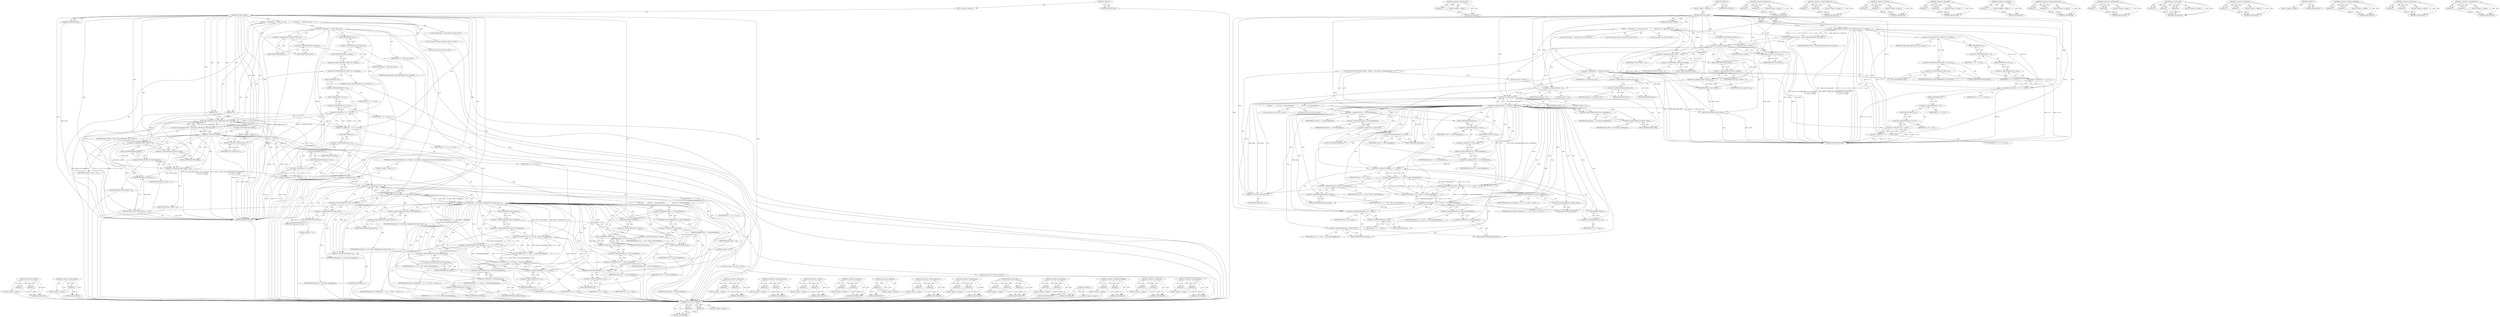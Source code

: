 digraph "&lt;operator&gt;.assignmentPlus" {
vulnerable_183 [label=<(METHOD,&lt;operator&gt;.addition)>];
vulnerable_184 [label=<(PARAM,p1)>];
vulnerable_185 [label=<(PARAM,p2)>];
vulnerable_186 [label=<(BLOCK,&lt;empty&gt;,&lt;empty&gt;)>];
vulnerable_187 [label=<(METHOD_RETURN,ANY)>];
vulnerable_207 [label=<(METHOD,&lt;operator&gt;.postIncrement)>];
vulnerable_208 [label=<(PARAM,p1)>];
vulnerable_209 [label=<(BLOCK,&lt;empty&gt;,&lt;empty&gt;)>];
vulnerable_210 [label=<(METHOD_RETURN,ANY)>];
vulnerable_6 [label=<(METHOD,&lt;global&gt;)<SUB>1</SUB>>];
vulnerable_7 [label=<(BLOCK,&lt;empty&gt;,&lt;empty&gt;)<SUB>1</SUB>>];
vulnerable_8 [label=<(METHOD,get_video_buffer)<SUB>1</SUB>>];
vulnerable_9 [label=<(PARAM,AVFilterLink *inlink)<SUB>1</SUB>>];
vulnerable_10 [label=<(PARAM,int w)<SUB>1</SUB>>];
vulnerable_11 [label=<(PARAM,int h)<SUB>1</SUB>>];
vulnerable_12 [label=<(BLOCK,{
    PadContext *s = inlink-&gt;dst-&gt;priv;

    A...,{
    PadContext *s = inlink-&gt;dst-&gt;priv;

    A...)<SUB>2</SUB>>];
vulnerable_13 [label="<(LOCAL,PadContext* s: PadContext*)<SUB>3</SUB>>"];
vulnerable_14 [label=<(&lt;operator&gt;.assignment,*s = inlink-&gt;dst-&gt;priv)<SUB>3</SUB>>];
vulnerable_15 [label=<(IDENTIFIER,s,*s = inlink-&gt;dst-&gt;priv)<SUB>3</SUB>>];
vulnerable_16 [label=<(&lt;operator&gt;.indirectFieldAccess,inlink-&gt;dst-&gt;priv)<SUB>3</SUB>>];
vulnerable_17 [label=<(&lt;operator&gt;.indirectFieldAccess,inlink-&gt;dst)<SUB>3</SUB>>];
vulnerable_18 [label=<(IDENTIFIER,inlink,*s = inlink-&gt;dst-&gt;priv)<SUB>3</SUB>>];
vulnerable_19 [label=<(FIELD_IDENTIFIER,dst,dst)<SUB>3</SUB>>];
vulnerable_20 [label=<(FIELD_IDENTIFIER,priv,priv)<SUB>3</SUB>>];
vulnerable_21 [label="<(LOCAL,AVFrame* frame: AVFrame*)<SUB>5</SUB>>"];
vulnerable_22 [label=<(&lt;operator&gt;.assignment,*frame = ff_get_video_buffer(inlink-&gt;dst-&gt;outpu...)<SUB>5</SUB>>];
vulnerable_23 [label=<(IDENTIFIER,frame,*frame = ff_get_video_buffer(inlink-&gt;dst-&gt;outpu...)<SUB>5</SUB>>];
vulnerable_24 [label=<(ff_get_video_buffer,ff_get_video_buffer(inlink-&gt;dst-&gt;outputs[0],
  ...)<SUB>5</SUB>>];
vulnerable_25 [label=<(&lt;operator&gt;.indirectIndexAccess,inlink-&gt;dst-&gt;outputs[0])<SUB>5</SUB>>];
vulnerable_26 [label=<(&lt;operator&gt;.indirectFieldAccess,inlink-&gt;dst-&gt;outputs)<SUB>5</SUB>>];
vulnerable_27 [label=<(&lt;operator&gt;.indirectFieldAccess,inlink-&gt;dst)<SUB>5</SUB>>];
vulnerable_28 [label=<(IDENTIFIER,inlink,ff_get_video_buffer(inlink-&gt;dst-&gt;outputs[0],
  ...)<SUB>5</SUB>>];
vulnerable_29 [label=<(FIELD_IDENTIFIER,dst,dst)<SUB>5</SUB>>];
vulnerable_30 [label=<(FIELD_IDENTIFIER,outputs,outputs)<SUB>5</SUB>>];
vulnerable_31 [label=<(LITERAL,0,ff_get_video_buffer(inlink-&gt;dst-&gt;outputs[0],
  ...)<SUB>5</SUB>>];
vulnerable_32 [label=<(&lt;operator&gt;.addition,w + (s-&gt;w - s-&gt;in_w))<SUB>6</SUB>>];
vulnerable_33 [label=<(IDENTIFIER,w,w + (s-&gt;w - s-&gt;in_w))<SUB>6</SUB>>];
vulnerable_34 [label=<(&lt;operator&gt;.subtraction,s-&gt;w - s-&gt;in_w)<SUB>6</SUB>>];
vulnerable_35 [label=<(&lt;operator&gt;.indirectFieldAccess,s-&gt;w)<SUB>6</SUB>>];
vulnerable_36 [label=<(IDENTIFIER,s,s-&gt;w - s-&gt;in_w)<SUB>6</SUB>>];
vulnerable_37 [label=<(FIELD_IDENTIFIER,w,w)<SUB>6</SUB>>];
vulnerable_38 [label=<(&lt;operator&gt;.indirectFieldAccess,s-&gt;in_w)<SUB>6</SUB>>];
vulnerable_39 [label=<(IDENTIFIER,s,s-&gt;w - s-&gt;in_w)<SUB>6</SUB>>];
vulnerable_40 [label=<(FIELD_IDENTIFIER,in_w,in_w)<SUB>6</SUB>>];
vulnerable_41 [label=<(&lt;operator&gt;.addition,h + (s-&gt;h - s-&gt;in_h))<SUB>7</SUB>>];
vulnerable_42 [label=<(IDENTIFIER,h,h + (s-&gt;h - s-&gt;in_h))<SUB>7</SUB>>];
vulnerable_43 [label=<(&lt;operator&gt;.subtraction,s-&gt;h - s-&gt;in_h)<SUB>7</SUB>>];
vulnerable_44 [label=<(&lt;operator&gt;.indirectFieldAccess,s-&gt;h)<SUB>7</SUB>>];
vulnerable_45 [label=<(IDENTIFIER,s,s-&gt;h - s-&gt;in_h)<SUB>7</SUB>>];
vulnerable_46 [label=<(FIELD_IDENTIFIER,h,h)<SUB>7</SUB>>];
vulnerable_47 [label=<(&lt;operator&gt;.indirectFieldAccess,s-&gt;in_h)<SUB>7</SUB>>];
vulnerable_48 [label=<(IDENTIFIER,s,s-&gt;h - s-&gt;in_h)<SUB>7</SUB>>];
vulnerable_49 [label=<(FIELD_IDENTIFIER,in_h,in_h)<SUB>7</SUB>>];
vulnerable_50 [label="<(LOCAL,int plane: int)<SUB>8</SUB>>"];
vulnerable_51 [label=<(CONTROL_STRUCTURE,IF,if (!frame))<SUB>10</SUB>>];
vulnerable_52 [label=<(&lt;operator&gt;.logicalNot,!frame)<SUB>10</SUB>>];
vulnerable_53 [label=<(IDENTIFIER,frame,!frame)<SUB>10</SUB>>];
vulnerable_54 [label=<(BLOCK,&lt;empty&gt;,&lt;empty&gt;)<SUB>11</SUB>>];
vulnerable_55 [label=<(RETURN,return NULL;,return NULL;)<SUB>11</SUB>>];
vulnerable_56 [label=<(IDENTIFIER,NULL,return NULL;)<SUB>11</SUB>>];
vulnerable_57 [label=<(&lt;operator&gt;.assignment,frame-&gt;width  = w)<SUB>13</SUB>>];
vulnerable_58 [label=<(&lt;operator&gt;.indirectFieldAccess,frame-&gt;width)<SUB>13</SUB>>];
vulnerable_59 [label=<(IDENTIFIER,frame,frame-&gt;width  = w)<SUB>13</SUB>>];
vulnerable_60 [label=<(FIELD_IDENTIFIER,width,width)<SUB>13</SUB>>];
vulnerable_61 [label=<(IDENTIFIER,w,frame-&gt;width  = w)<SUB>13</SUB>>];
vulnerable_62 [label=<(&lt;operator&gt;.assignment,frame-&gt;height = h)<SUB>14</SUB>>];
vulnerable_63 [label=<(&lt;operator&gt;.indirectFieldAccess,frame-&gt;height)<SUB>14</SUB>>];
vulnerable_64 [label=<(IDENTIFIER,frame,frame-&gt;height = h)<SUB>14</SUB>>];
vulnerable_65 [label=<(FIELD_IDENTIFIER,height,height)<SUB>14</SUB>>];
vulnerable_66 [label=<(IDENTIFIER,h,frame-&gt;height = h)<SUB>14</SUB>>];
vulnerable_67 [label=<(CONTROL_STRUCTURE,FOR,for (plane = 0;plane &lt; 4 &amp;&amp; frame-&gt;data[plane];plane++))<SUB>16</SUB>>];
vulnerable_68 [label=<(BLOCK,&lt;empty&gt;,&lt;empty&gt;)<SUB>16</SUB>>];
vulnerable_69 [label=<(&lt;operator&gt;.assignment,plane = 0)<SUB>16</SUB>>];
vulnerable_70 [label=<(IDENTIFIER,plane,plane = 0)<SUB>16</SUB>>];
vulnerable_71 [label=<(LITERAL,0,plane = 0)<SUB>16</SUB>>];
vulnerable_72 [label=<(&lt;operator&gt;.logicalAnd,plane &lt; 4 &amp;&amp; frame-&gt;data[plane])<SUB>16</SUB>>];
vulnerable_73 [label=<(&lt;operator&gt;.lessThan,plane &lt; 4)<SUB>16</SUB>>];
vulnerable_74 [label=<(IDENTIFIER,plane,plane &lt; 4)<SUB>16</SUB>>];
vulnerable_75 [label=<(LITERAL,4,plane &lt; 4)<SUB>16</SUB>>];
vulnerable_76 [label=<(&lt;operator&gt;.indirectIndexAccess,frame-&gt;data[plane])<SUB>16</SUB>>];
vulnerable_77 [label=<(&lt;operator&gt;.indirectFieldAccess,frame-&gt;data)<SUB>16</SUB>>];
vulnerable_78 [label=<(IDENTIFIER,frame,plane &lt; 4 &amp;&amp; frame-&gt;data[plane])<SUB>16</SUB>>];
vulnerable_79 [label=<(FIELD_IDENTIFIER,data,data)<SUB>16</SUB>>];
vulnerable_80 [label=<(IDENTIFIER,plane,plane &lt; 4 &amp;&amp; frame-&gt;data[plane])<SUB>16</SUB>>];
vulnerable_81 [label=<(&lt;operator&gt;.postIncrement,plane++)<SUB>16</SUB>>];
vulnerable_82 [label=<(IDENTIFIER,plane,plane++)<SUB>16</SUB>>];
vulnerable_83 [label=<(BLOCK,{
         int hsub = s-&gt;draw.hsub[plane];
    ...,{
         int hsub = s-&gt;draw.hsub[plane];
    ...)<SUB>16</SUB>>];
vulnerable_84 [label="<(LOCAL,int hsub: int)<SUB>17</SUB>>"];
vulnerable_85 [label=<(&lt;operator&gt;.assignment,hsub = s-&gt;draw.hsub[plane])<SUB>17</SUB>>];
vulnerable_86 [label=<(IDENTIFIER,hsub,hsub = s-&gt;draw.hsub[plane])<SUB>17</SUB>>];
vulnerable_87 [label=<(&lt;operator&gt;.indirectIndexAccess,s-&gt;draw.hsub[plane])<SUB>17</SUB>>];
vulnerable_88 [label=<(&lt;operator&gt;.fieldAccess,s-&gt;draw.hsub)<SUB>17</SUB>>];
vulnerable_89 [label=<(&lt;operator&gt;.indirectFieldAccess,s-&gt;draw)<SUB>17</SUB>>];
vulnerable_90 [label=<(IDENTIFIER,s,hsub = s-&gt;draw.hsub[plane])<SUB>17</SUB>>];
vulnerable_91 [label=<(FIELD_IDENTIFIER,draw,draw)<SUB>17</SUB>>];
vulnerable_92 [label=<(FIELD_IDENTIFIER,hsub,hsub)<SUB>17</SUB>>];
vulnerable_93 [label=<(IDENTIFIER,plane,hsub = s-&gt;draw.hsub[plane])<SUB>17</SUB>>];
vulnerable_94 [label="<(LOCAL,int vsub: int)<SUB>18</SUB>>"];
vulnerable_95 [label=<(&lt;operator&gt;.assignment,vsub = s-&gt;draw.vsub[plane])<SUB>18</SUB>>];
vulnerable_96 [label=<(IDENTIFIER,vsub,vsub = s-&gt;draw.vsub[plane])<SUB>18</SUB>>];
vulnerable_97 [label=<(&lt;operator&gt;.indirectIndexAccess,s-&gt;draw.vsub[plane])<SUB>18</SUB>>];
vulnerable_98 [label=<(&lt;operator&gt;.fieldAccess,s-&gt;draw.vsub)<SUB>18</SUB>>];
vulnerable_99 [label=<(&lt;operator&gt;.indirectFieldAccess,s-&gt;draw)<SUB>18</SUB>>];
vulnerable_100 [label=<(IDENTIFIER,s,vsub = s-&gt;draw.vsub[plane])<SUB>18</SUB>>];
vulnerable_101 [label=<(FIELD_IDENTIFIER,draw,draw)<SUB>18</SUB>>];
vulnerable_102 [label=<(FIELD_IDENTIFIER,vsub,vsub)<SUB>18</SUB>>];
vulnerable_103 [label=<(IDENTIFIER,plane,vsub = s-&gt;draw.vsub[plane])<SUB>18</SUB>>];
vulnerable_104 [label=<(&lt;operator&gt;.assignmentPlus,frame-&gt;data[plane] += (s-&gt;x &gt;&gt; hsub) * s-&gt;draw....)<SUB>19</SUB>>];
vulnerable_105 [label=<(&lt;operator&gt;.indirectIndexAccess,frame-&gt;data[plane])<SUB>19</SUB>>];
vulnerable_106 [label=<(&lt;operator&gt;.indirectFieldAccess,frame-&gt;data)<SUB>19</SUB>>];
vulnerable_107 [label=<(IDENTIFIER,frame,frame-&gt;data[plane] += (s-&gt;x &gt;&gt; hsub) * s-&gt;draw....)<SUB>19</SUB>>];
vulnerable_108 [label=<(FIELD_IDENTIFIER,data,data)<SUB>19</SUB>>];
vulnerable_109 [label=<(IDENTIFIER,plane,frame-&gt;data[plane] += (s-&gt;x &gt;&gt; hsub) * s-&gt;draw....)<SUB>19</SUB>>];
vulnerable_110 [label=<(&lt;operator&gt;.addition,(s-&gt;x &gt;&gt; hsub) * s-&gt;draw.pixelstep[plane] +
   ...)<SUB>19</SUB>>];
vulnerable_111 [label=<(&lt;operator&gt;.multiplication,(s-&gt;x &gt;&gt; hsub) * s-&gt;draw.pixelstep[plane])<SUB>19</SUB>>];
vulnerable_112 [label=<(&lt;operator&gt;.arithmeticShiftRight,s-&gt;x &gt;&gt; hsub)<SUB>19</SUB>>];
vulnerable_113 [label=<(&lt;operator&gt;.indirectFieldAccess,s-&gt;x)<SUB>19</SUB>>];
vulnerable_114 [label=<(IDENTIFIER,s,s-&gt;x &gt;&gt; hsub)<SUB>19</SUB>>];
vulnerable_115 [label=<(FIELD_IDENTIFIER,x,x)<SUB>19</SUB>>];
vulnerable_116 [label=<(IDENTIFIER,hsub,s-&gt;x &gt;&gt; hsub)<SUB>19</SUB>>];
vulnerable_117 [label=<(&lt;operator&gt;.indirectIndexAccess,s-&gt;draw.pixelstep[plane])<SUB>19</SUB>>];
vulnerable_118 [label=<(&lt;operator&gt;.fieldAccess,s-&gt;draw.pixelstep)<SUB>19</SUB>>];
vulnerable_119 [label=<(&lt;operator&gt;.indirectFieldAccess,s-&gt;draw)<SUB>19</SUB>>];
vulnerable_120 [label=<(IDENTIFIER,s,(s-&gt;x &gt;&gt; hsub) * s-&gt;draw.pixelstep[plane])<SUB>19</SUB>>];
vulnerable_121 [label=<(FIELD_IDENTIFIER,draw,draw)<SUB>19</SUB>>];
vulnerable_122 [label=<(FIELD_IDENTIFIER,pixelstep,pixelstep)<SUB>19</SUB>>];
vulnerable_123 [label=<(IDENTIFIER,plane,(s-&gt;x &gt;&gt; hsub) * s-&gt;draw.pixelstep[plane])<SUB>19</SUB>>];
vulnerable_124 [label=<(&lt;operator&gt;.multiplication,(s-&gt;y &gt;&gt; vsub) * frame-&gt;linesize[plane])<SUB>20</SUB>>];
vulnerable_125 [label=<(&lt;operator&gt;.arithmeticShiftRight,s-&gt;y &gt;&gt; vsub)<SUB>20</SUB>>];
vulnerable_126 [label=<(&lt;operator&gt;.indirectFieldAccess,s-&gt;y)<SUB>20</SUB>>];
vulnerable_127 [label=<(IDENTIFIER,s,s-&gt;y &gt;&gt; vsub)<SUB>20</SUB>>];
vulnerable_128 [label=<(FIELD_IDENTIFIER,y,y)<SUB>20</SUB>>];
vulnerable_129 [label=<(IDENTIFIER,vsub,s-&gt;y &gt;&gt; vsub)<SUB>20</SUB>>];
vulnerable_130 [label=<(&lt;operator&gt;.indirectIndexAccess,frame-&gt;linesize[plane])<SUB>20</SUB>>];
vulnerable_131 [label=<(&lt;operator&gt;.indirectFieldAccess,frame-&gt;linesize)<SUB>20</SUB>>];
vulnerable_132 [label=<(IDENTIFIER,frame,(s-&gt;y &gt;&gt; vsub) * frame-&gt;linesize[plane])<SUB>20</SUB>>];
vulnerable_133 [label=<(FIELD_IDENTIFIER,linesize,linesize)<SUB>20</SUB>>];
vulnerable_134 [label=<(IDENTIFIER,plane,(s-&gt;y &gt;&gt; vsub) * frame-&gt;linesize[plane])<SUB>20</SUB>>];
vulnerable_135 [label=<(RETURN,return frame;,return frame;)<SUB>23</SUB>>];
vulnerable_136 [label=<(IDENTIFIER,frame,return frame;)<SUB>23</SUB>>];
vulnerable_137 [label=<(METHOD_RETURN,AVFrame)<SUB>1</SUB>>];
vulnerable_139 [label=<(METHOD_RETURN,ANY)<SUB>1</SUB>>];
vulnerable_211 [label=<(METHOD,&lt;operator&gt;.fieldAccess)>];
vulnerable_212 [label=<(PARAM,p1)>];
vulnerable_213 [label=<(PARAM,p2)>];
vulnerable_214 [label=<(BLOCK,&lt;empty&gt;,&lt;empty&gt;)>];
vulnerable_215 [label=<(METHOD_RETURN,ANY)>];
vulnerable_167 [label=<(METHOD,&lt;operator&gt;.indirectFieldAccess)>];
vulnerable_168 [label=<(PARAM,p1)>];
vulnerable_169 [label=<(PARAM,p2)>];
vulnerable_170 [label=<(BLOCK,&lt;empty&gt;,&lt;empty&gt;)>];
vulnerable_171 [label=<(METHOD_RETURN,ANY)>];
vulnerable_202 [label=<(METHOD,&lt;operator&gt;.lessThan)>];
vulnerable_203 [label=<(PARAM,p1)>];
vulnerable_204 [label=<(PARAM,p2)>];
vulnerable_205 [label=<(BLOCK,&lt;empty&gt;,&lt;empty&gt;)>];
vulnerable_206 [label=<(METHOD_RETURN,ANY)>];
vulnerable_197 [label=<(METHOD,&lt;operator&gt;.logicalAnd)>];
vulnerable_198 [label=<(PARAM,p1)>];
vulnerable_199 [label=<(PARAM,p2)>];
vulnerable_200 [label=<(BLOCK,&lt;empty&gt;,&lt;empty&gt;)>];
vulnerable_201 [label=<(METHOD_RETURN,ANY)>];
vulnerable_193 [label=<(METHOD,&lt;operator&gt;.logicalNot)>];
vulnerable_194 [label=<(PARAM,p1)>];
vulnerable_195 [label=<(BLOCK,&lt;empty&gt;,&lt;empty&gt;)>];
vulnerable_196 [label=<(METHOD_RETURN,ANY)>];
vulnerable_178 [label=<(METHOD,&lt;operator&gt;.indirectIndexAccess)>];
vulnerable_179 [label=<(PARAM,p1)>];
vulnerable_180 [label=<(PARAM,p2)>];
vulnerable_181 [label=<(BLOCK,&lt;empty&gt;,&lt;empty&gt;)>];
vulnerable_182 [label=<(METHOD_RETURN,ANY)>];
vulnerable_221 [label=<(METHOD,&lt;operator&gt;.multiplication)>];
vulnerable_222 [label=<(PARAM,p1)>];
vulnerable_223 [label=<(PARAM,p2)>];
vulnerable_224 [label=<(BLOCK,&lt;empty&gt;,&lt;empty&gt;)>];
vulnerable_225 [label=<(METHOD_RETURN,ANY)>];
vulnerable_172 [label=<(METHOD,ff_get_video_buffer)>];
vulnerable_173 [label=<(PARAM,p1)>];
vulnerable_174 [label=<(PARAM,p2)>];
vulnerable_175 [label=<(PARAM,p3)>];
vulnerable_176 [label=<(BLOCK,&lt;empty&gt;,&lt;empty&gt;)>];
vulnerable_177 [label=<(METHOD_RETURN,ANY)>];
vulnerable_162 [label=<(METHOD,&lt;operator&gt;.assignment)>];
vulnerable_163 [label=<(PARAM,p1)>];
vulnerable_164 [label=<(PARAM,p2)>];
vulnerable_165 [label=<(BLOCK,&lt;empty&gt;,&lt;empty&gt;)>];
vulnerable_166 [label=<(METHOD_RETURN,ANY)>];
vulnerable_156 [label=<(METHOD,&lt;global&gt;)<SUB>1</SUB>>];
vulnerable_157 [label=<(BLOCK,&lt;empty&gt;,&lt;empty&gt;)>];
vulnerable_158 [label=<(METHOD_RETURN,ANY)>];
vulnerable_226 [label=<(METHOD,&lt;operator&gt;.arithmeticShiftRight)>];
vulnerable_227 [label=<(PARAM,p1)>];
vulnerable_228 [label=<(PARAM,p2)>];
vulnerable_229 [label=<(BLOCK,&lt;empty&gt;,&lt;empty&gt;)>];
vulnerable_230 [label=<(METHOD_RETURN,ANY)>];
vulnerable_188 [label=<(METHOD,&lt;operator&gt;.subtraction)>];
vulnerable_189 [label=<(PARAM,p1)>];
vulnerable_190 [label=<(PARAM,p2)>];
vulnerable_191 [label=<(BLOCK,&lt;empty&gt;,&lt;empty&gt;)>];
vulnerable_192 [label=<(METHOD_RETURN,ANY)>];
vulnerable_216 [label=<(METHOD,&lt;operator&gt;.assignmentPlus)>];
vulnerable_217 [label=<(PARAM,p1)>];
vulnerable_218 [label=<(PARAM,p2)>];
vulnerable_219 [label=<(BLOCK,&lt;empty&gt;,&lt;empty&gt;)>];
vulnerable_220 [label=<(METHOD_RETURN,ANY)>];
fixed_189 [label=<(METHOD,&lt;operator&gt;.addition)>];
fixed_190 [label=<(PARAM,p1)>];
fixed_191 [label=<(PARAM,p2)>];
fixed_192 [label=<(BLOCK,&lt;empty&gt;,&lt;empty&gt;)>];
fixed_193 [label=<(METHOD_RETURN,ANY)>];
fixed_213 [label=<(METHOD,&lt;operator&gt;.postIncrement)>];
fixed_214 [label=<(PARAM,p1)>];
fixed_215 [label=<(BLOCK,&lt;empty&gt;,&lt;empty&gt;)>];
fixed_216 [label=<(METHOD_RETURN,ANY)>];
fixed_6 [label=<(METHOD,&lt;global&gt;)<SUB>1</SUB>>];
fixed_7 [label=<(BLOCK,&lt;empty&gt;,&lt;empty&gt;)<SUB>1</SUB>>];
fixed_8 [label=<(METHOD,get_video_buffer)<SUB>1</SUB>>];
fixed_9 [label=<(PARAM,AVFilterLink *inlink)<SUB>1</SUB>>];
fixed_10 [label=<(PARAM,int w)<SUB>1</SUB>>];
fixed_11 [label=<(PARAM,int h)<SUB>1</SUB>>];
fixed_12 [label=<(BLOCK,{
    PadContext *s = inlink-&gt;dst-&gt;priv;

    A...,{
    PadContext *s = inlink-&gt;dst-&gt;priv;

    A...)<SUB>2</SUB>>];
fixed_13 [label="<(LOCAL,PadContext* s: PadContext*)<SUB>3</SUB>>"];
fixed_14 [label=<(&lt;operator&gt;.assignment,*s = inlink-&gt;dst-&gt;priv)<SUB>3</SUB>>];
fixed_15 [label=<(IDENTIFIER,s,*s = inlink-&gt;dst-&gt;priv)<SUB>3</SUB>>];
fixed_16 [label=<(&lt;operator&gt;.indirectFieldAccess,inlink-&gt;dst-&gt;priv)<SUB>3</SUB>>];
fixed_17 [label=<(&lt;operator&gt;.indirectFieldAccess,inlink-&gt;dst)<SUB>3</SUB>>];
fixed_18 [label=<(IDENTIFIER,inlink,*s = inlink-&gt;dst-&gt;priv)<SUB>3</SUB>>];
fixed_19 [label=<(FIELD_IDENTIFIER,dst,dst)<SUB>3</SUB>>];
fixed_20 [label=<(FIELD_IDENTIFIER,priv,priv)<SUB>3</SUB>>];
fixed_21 [label="<(LOCAL,AVFrame* frame: AVFrame*)<SUB>5</SUB>>"];
fixed_22 [label=<(&lt;operator&gt;.assignment,*frame = ff_get_video_buffer(inlink-&gt;dst-&gt;outpu...)<SUB>5</SUB>>];
fixed_23 [label=<(IDENTIFIER,frame,*frame = ff_get_video_buffer(inlink-&gt;dst-&gt;outpu...)<SUB>5</SUB>>];
fixed_24 [label=<(ff_get_video_buffer,ff_get_video_buffer(inlink-&gt;dst-&gt;outputs[0],
  ...)<SUB>5</SUB>>];
fixed_25 [label=<(&lt;operator&gt;.indirectIndexAccess,inlink-&gt;dst-&gt;outputs[0])<SUB>5</SUB>>];
fixed_26 [label=<(&lt;operator&gt;.indirectFieldAccess,inlink-&gt;dst-&gt;outputs)<SUB>5</SUB>>];
fixed_27 [label=<(&lt;operator&gt;.indirectFieldAccess,inlink-&gt;dst)<SUB>5</SUB>>];
fixed_28 [label=<(IDENTIFIER,inlink,ff_get_video_buffer(inlink-&gt;dst-&gt;outputs[0],
  ...)<SUB>5</SUB>>];
fixed_29 [label=<(FIELD_IDENTIFIER,dst,dst)<SUB>5</SUB>>];
fixed_30 [label=<(FIELD_IDENTIFIER,outputs,outputs)<SUB>5</SUB>>];
fixed_31 [label=<(LITERAL,0,ff_get_video_buffer(inlink-&gt;dst-&gt;outputs[0],
  ...)<SUB>5</SUB>>];
fixed_32 [label=<(&lt;operator&gt;.addition,w + (s-&gt;w - s-&gt;in_w))<SUB>6</SUB>>];
fixed_33 [label=<(IDENTIFIER,w,w + (s-&gt;w - s-&gt;in_w))<SUB>6</SUB>>];
fixed_34 [label=<(&lt;operator&gt;.subtraction,s-&gt;w - s-&gt;in_w)<SUB>6</SUB>>];
fixed_35 [label=<(&lt;operator&gt;.indirectFieldAccess,s-&gt;w)<SUB>6</SUB>>];
fixed_36 [label=<(IDENTIFIER,s,s-&gt;w - s-&gt;in_w)<SUB>6</SUB>>];
fixed_37 [label=<(FIELD_IDENTIFIER,w,w)<SUB>6</SUB>>];
fixed_38 [label=<(&lt;operator&gt;.indirectFieldAccess,s-&gt;in_w)<SUB>6</SUB>>];
fixed_39 [label=<(IDENTIFIER,s,s-&gt;w - s-&gt;in_w)<SUB>6</SUB>>];
fixed_40 [label=<(FIELD_IDENTIFIER,in_w,in_w)<SUB>6</SUB>>];
fixed_41 [label=<(&lt;operator&gt;.addition,h + (s-&gt;h - s-&gt;in_h))<SUB>7</SUB>>];
fixed_42 [label=<(IDENTIFIER,h,h + (s-&gt;h - s-&gt;in_h))<SUB>7</SUB>>];
fixed_43 [label=<(&lt;operator&gt;.subtraction,s-&gt;h - s-&gt;in_h)<SUB>7</SUB>>];
fixed_44 [label=<(&lt;operator&gt;.indirectFieldAccess,s-&gt;h)<SUB>7</SUB>>];
fixed_45 [label=<(IDENTIFIER,s,s-&gt;h - s-&gt;in_h)<SUB>7</SUB>>];
fixed_46 [label=<(FIELD_IDENTIFIER,h,h)<SUB>7</SUB>>];
fixed_47 [label=<(&lt;operator&gt;.indirectFieldAccess,s-&gt;in_h)<SUB>7</SUB>>];
fixed_48 [label=<(IDENTIFIER,s,s-&gt;h - s-&gt;in_h)<SUB>7</SUB>>];
fixed_49 [label=<(FIELD_IDENTIFIER,in_h,in_h)<SUB>7</SUB>>];
fixed_50 [label="<(LOCAL,int plane: int)<SUB>8</SUB>>"];
fixed_51 [label=<(CONTROL_STRUCTURE,IF,if (!frame))<SUB>10</SUB>>];
fixed_52 [label=<(&lt;operator&gt;.logicalNot,!frame)<SUB>10</SUB>>];
fixed_53 [label=<(IDENTIFIER,frame,!frame)<SUB>10</SUB>>];
fixed_54 [label=<(BLOCK,&lt;empty&gt;,&lt;empty&gt;)<SUB>11</SUB>>];
fixed_55 [label=<(RETURN,return NULL;,return NULL;)<SUB>11</SUB>>];
fixed_56 [label=<(IDENTIFIER,NULL,return NULL;)<SUB>11</SUB>>];
fixed_57 [label=<(&lt;operator&gt;.assignment,frame-&gt;width  = w)<SUB>13</SUB>>];
fixed_58 [label=<(&lt;operator&gt;.indirectFieldAccess,frame-&gt;width)<SUB>13</SUB>>];
fixed_59 [label=<(IDENTIFIER,frame,frame-&gt;width  = w)<SUB>13</SUB>>];
fixed_60 [label=<(FIELD_IDENTIFIER,width,width)<SUB>13</SUB>>];
fixed_61 [label=<(IDENTIFIER,w,frame-&gt;width  = w)<SUB>13</SUB>>];
fixed_62 [label=<(&lt;operator&gt;.assignment,frame-&gt;height = h)<SUB>14</SUB>>];
fixed_63 [label=<(&lt;operator&gt;.indirectFieldAccess,frame-&gt;height)<SUB>14</SUB>>];
fixed_64 [label=<(IDENTIFIER,frame,frame-&gt;height = h)<SUB>14</SUB>>];
fixed_65 [label=<(FIELD_IDENTIFIER,height,height)<SUB>14</SUB>>];
fixed_66 [label=<(IDENTIFIER,h,frame-&gt;height = h)<SUB>14</SUB>>];
fixed_67 [label=<(CONTROL_STRUCTURE,FOR,for (plane = 0;plane &lt; 4 &amp;&amp; frame-&gt;data[plane] &amp;&amp; frame-&gt;linesize[plane];plane++))<SUB>16</SUB>>];
fixed_68 [label=<(BLOCK,&lt;empty&gt;,&lt;empty&gt;)<SUB>16</SUB>>];
fixed_69 [label=<(&lt;operator&gt;.assignment,plane = 0)<SUB>16</SUB>>];
fixed_70 [label=<(IDENTIFIER,plane,plane = 0)<SUB>16</SUB>>];
fixed_71 [label=<(LITERAL,0,plane = 0)<SUB>16</SUB>>];
fixed_72 [label=<(&lt;operator&gt;.logicalAnd,plane &lt; 4 &amp;&amp; frame-&gt;data[plane] &amp;&amp; frame-&gt;lines...)<SUB>16</SUB>>];
fixed_73 [label=<(&lt;operator&gt;.logicalAnd,plane &lt; 4 &amp;&amp; frame-&gt;data[plane])<SUB>16</SUB>>];
fixed_74 [label=<(&lt;operator&gt;.lessThan,plane &lt; 4)<SUB>16</SUB>>];
fixed_75 [label=<(IDENTIFIER,plane,plane &lt; 4)<SUB>16</SUB>>];
fixed_76 [label=<(LITERAL,4,plane &lt; 4)<SUB>16</SUB>>];
fixed_77 [label=<(&lt;operator&gt;.indirectIndexAccess,frame-&gt;data[plane])<SUB>16</SUB>>];
fixed_78 [label=<(&lt;operator&gt;.indirectFieldAccess,frame-&gt;data)<SUB>16</SUB>>];
fixed_79 [label=<(IDENTIFIER,frame,plane &lt; 4 &amp;&amp; frame-&gt;data[plane])<SUB>16</SUB>>];
fixed_80 [label=<(FIELD_IDENTIFIER,data,data)<SUB>16</SUB>>];
fixed_81 [label=<(IDENTIFIER,plane,plane &lt; 4 &amp;&amp; frame-&gt;data[plane])<SUB>16</SUB>>];
fixed_82 [label=<(&lt;operator&gt;.indirectIndexAccess,frame-&gt;linesize[plane])<SUB>16</SUB>>];
fixed_83 [label=<(&lt;operator&gt;.indirectFieldAccess,frame-&gt;linesize)<SUB>16</SUB>>];
fixed_84 [label=<(IDENTIFIER,frame,plane &lt; 4 &amp;&amp; frame-&gt;data[plane] &amp;&amp; frame-&gt;lines...)<SUB>16</SUB>>];
fixed_85 [label=<(FIELD_IDENTIFIER,linesize,linesize)<SUB>16</SUB>>];
fixed_86 [label=<(IDENTIFIER,plane,plane &lt; 4 &amp;&amp; frame-&gt;data[plane] &amp;&amp; frame-&gt;lines...)<SUB>16</SUB>>];
fixed_87 [label=<(&lt;operator&gt;.postIncrement,plane++)<SUB>16</SUB>>];
fixed_88 [label=<(IDENTIFIER,plane,plane++)<SUB>16</SUB>>];
fixed_89 [label=<(BLOCK,{
         int hsub = s-&gt;draw.hsub[plane];
    ...,{
         int hsub = s-&gt;draw.hsub[plane];
    ...)<SUB>16</SUB>>];
fixed_90 [label="<(LOCAL,int hsub: int)<SUB>17</SUB>>"];
fixed_91 [label=<(&lt;operator&gt;.assignment,hsub = s-&gt;draw.hsub[plane])<SUB>17</SUB>>];
fixed_92 [label=<(IDENTIFIER,hsub,hsub = s-&gt;draw.hsub[plane])<SUB>17</SUB>>];
fixed_93 [label=<(&lt;operator&gt;.indirectIndexAccess,s-&gt;draw.hsub[plane])<SUB>17</SUB>>];
fixed_94 [label=<(&lt;operator&gt;.fieldAccess,s-&gt;draw.hsub)<SUB>17</SUB>>];
fixed_95 [label=<(&lt;operator&gt;.indirectFieldAccess,s-&gt;draw)<SUB>17</SUB>>];
fixed_96 [label=<(IDENTIFIER,s,hsub = s-&gt;draw.hsub[plane])<SUB>17</SUB>>];
fixed_97 [label=<(FIELD_IDENTIFIER,draw,draw)<SUB>17</SUB>>];
fixed_98 [label=<(FIELD_IDENTIFIER,hsub,hsub)<SUB>17</SUB>>];
fixed_99 [label=<(IDENTIFIER,plane,hsub = s-&gt;draw.hsub[plane])<SUB>17</SUB>>];
fixed_100 [label="<(LOCAL,int vsub: int)<SUB>18</SUB>>"];
fixed_101 [label=<(&lt;operator&gt;.assignment,vsub = s-&gt;draw.vsub[plane])<SUB>18</SUB>>];
fixed_102 [label=<(IDENTIFIER,vsub,vsub = s-&gt;draw.vsub[plane])<SUB>18</SUB>>];
fixed_103 [label=<(&lt;operator&gt;.indirectIndexAccess,s-&gt;draw.vsub[plane])<SUB>18</SUB>>];
fixed_104 [label=<(&lt;operator&gt;.fieldAccess,s-&gt;draw.vsub)<SUB>18</SUB>>];
fixed_105 [label=<(&lt;operator&gt;.indirectFieldAccess,s-&gt;draw)<SUB>18</SUB>>];
fixed_106 [label=<(IDENTIFIER,s,vsub = s-&gt;draw.vsub[plane])<SUB>18</SUB>>];
fixed_107 [label=<(FIELD_IDENTIFIER,draw,draw)<SUB>18</SUB>>];
fixed_108 [label=<(FIELD_IDENTIFIER,vsub,vsub)<SUB>18</SUB>>];
fixed_109 [label=<(IDENTIFIER,plane,vsub = s-&gt;draw.vsub[plane])<SUB>18</SUB>>];
fixed_110 [label=<(&lt;operator&gt;.assignmentPlus,frame-&gt;data[plane] += (s-&gt;x &gt;&gt; hsub) * s-&gt;draw....)<SUB>19</SUB>>];
fixed_111 [label=<(&lt;operator&gt;.indirectIndexAccess,frame-&gt;data[plane])<SUB>19</SUB>>];
fixed_112 [label=<(&lt;operator&gt;.indirectFieldAccess,frame-&gt;data)<SUB>19</SUB>>];
fixed_113 [label=<(IDENTIFIER,frame,frame-&gt;data[plane] += (s-&gt;x &gt;&gt; hsub) * s-&gt;draw....)<SUB>19</SUB>>];
fixed_114 [label=<(FIELD_IDENTIFIER,data,data)<SUB>19</SUB>>];
fixed_115 [label=<(IDENTIFIER,plane,frame-&gt;data[plane] += (s-&gt;x &gt;&gt; hsub) * s-&gt;draw....)<SUB>19</SUB>>];
fixed_116 [label=<(&lt;operator&gt;.addition,(s-&gt;x &gt;&gt; hsub) * s-&gt;draw.pixelstep[plane] +
   ...)<SUB>19</SUB>>];
fixed_117 [label=<(&lt;operator&gt;.multiplication,(s-&gt;x &gt;&gt; hsub) * s-&gt;draw.pixelstep[plane])<SUB>19</SUB>>];
fixed_118 [label=<(&lt;operator&gt;.arithmeticShiftRight,s-&gt;x &gt;&gt; hsub)<SUB>19</SUB>>];
fixed_119 [label=<(&lt;operator&gt;.indirectFieldAccess,s-&gt;x)<SUB>19</SUB>>];
fixed_120 [label=<(IDENTIFIER,s,s-&gt;x &gt;&gt; hsub)<SUB>19</SUB>>];
fixed_121 [label=<(FIELD_IDENTIFIER,x,x)<SUB>19</SUB>>];
fixed_122 [label=<(IDENTIFIER,hsub,s-&gt;x &gt;&gt; hsub)<SUB>19</SUB>>];
fixed_123 [label=<(&lt;operator&gt;.indirectIndexAccess,s-&gt;draw.pixelstep[plane])<SUB>19</SUB>>];
fixed_124 [label=<(&lt;operator&gt;.fieldAccess,s-&gt;draw.pixelstep)<SUB>19</SUB>>];
fixed_125 [label=<(&lt;operator&gt;.indirectFieldAccess,s-&gt;draw)<SUB>19</SUB>>];
fixed_126 [label=<(IDENTIFIER,s,(s-&gt;x &gt;&gt; hsub) * s-&gt;draw.pixelstep[plane])<SUB>19</SUB>>];
fixed_127 [label=<(FIELD_IDENTIFIER,draw,draw)<SUB>19</SUB>>];
fixed_128 [label=<(FIELD_IDENTIFIER,pixelstep,pixelstep)<SUB>19</SUB>>];
fixed_129 [label=<(IDENTIFIER,plane,(s-&gt;x &gt;&gt; hsub) * s-&gt;draw.pixelstep[plane])<SUB>19</SUB>>];
fixed_130 [label=<(&lt;operator&gt;.multiplication,(s-&gt;y &gt;&gt; vsub) * frame-&gt;linesize[plane])<SUB>20</SUB>>];
fixed_131 [label=<(&lt;operator&gt;.arithmeticShiftRight,s-&gt;y &gt;&gt; vsub)<SUB>20</SUB>>];
fixed_132 [label=<(&lt;operator&gt;.indirectFieldAccess,s-&gt;y)<SUB>20</SUB>>];
fixed_133 [label=<(IDENTIFIER,s,s-&gt;y &gt;&gt; vsub)<SUB>20</SUB>>];
fixed_134 [label=<(FIELD_IDENTIFIER,y,y)<SUB>20</SUB>>];
fixed_135 [label=<(IDENTIFIER,vsub,s-&gt;y &gt;&gt; vsub)<SUB>20</SUB>>];
fixed_136 [label=<(&lt;operator&gt;.indirectIndexAccess,frame-&gt;linesize[plane])<SUB>20</SUB>>];
fixed_137 [label=<(&lt;operator&gt;.indirectFieldAccess,frame-&gt;linesize)<SUB>20</SUB>>];
fixed_138 [label=<(IDENTIFIER,frame,(s-&gt;y &gt;&gt; vsub) * frame-&gt;linesize[plane])<SUB>20</SUB>>];
fixed_139 [label=<(FIELD_IDENTIFIER,linesize,linesize)<SUB>20</SUB>>];
fixed_140 [label=<(IDENTIFIER,plane,(s-&gt;y &gt;&gt; vsub) * frame-&gt;linesize[plane])<SUB>20</SUB>>];
fixed_141 [label=<(RETURN,return frame;,return frame;)<SUB>23</SUB>>];
fixed_142 [label=<(IDENTIFIER,frame,return frame;)<SUB>23</SUB>>];
fixed_143 [label=<(METHOD_RETURN,AVFrame)<SUB>1</SUB>>];
fixed_145 [label=<(METHOD_RETURN,ANY)<SUB>1</SUB>>];
fixed_217 [label=<(METHOD,&lt;operator&gt;.fieldAccess)>];
fixed_218 [label=<(PARAM,p1)>];
fixed_219 [label=<(PARAM,p2)>];
fixed_220 [label=<(BLOCK,&lt;empty&gt;,&lt;empty&gt;)>];
fixed_221 [label=<(METHOD_RETURN,ANY)>];
fixed_173 [label=<(METHOD,&lt;operator&gt;.indirectFieldAccess)>];
fixed_174 [label=<(PARAM,p1)>];
fixed_175 [label=<(PARAM,p2)>];
fixed_176 [label=<(BLOCK,&lt;empty&gt;,&lt;empty&gt;)>];
fixed_177 [label=<(METHOD_RETURN,ANY)>];
fixed_208 [label=<(METHOD,&lt;operator&gt;.lessThan)>];
fixed_209 [label=<(PARAM,p1)>];
fixed_210 [label=<(PARAM,p2)>];
fixed_211 [label=<(BLOCK,&lt;empty&gt;,&lt;empty&gt;)>];
fixed_212 [label=<(METHOD_RETURN,ANY)>];
fixed_203 [label=<(METHOD,&lt;operator&gt;.logicalAnd)>];
fixed_204 [label=<(PARAM,p1)>];
fixed_205 [label=<(PARAM,p2)>];
fixed_206 [label=<(BLOCK,&lt;empty&gt;,&lt;empty&gt;)>];
fixed_207 [label=<(METHOD_RETURN,ANY)>];
fixed_199 [label=<(METHOD,&lt;operator&gt;.logicalNot)>];
fixed_200 [label=<(PARAM,p1)>];
fixed_201 [label=<(BLOCK,&lt;empty&gt;,&lt;empty&gt;)>];
fixed_202 [label=<(METHOD_RETURN,ANY)>];
fixed_184 [label=<(METHOD,&lt;operator&gt;.indirectIndexAccess)>];
fixed_185 [label=<(PARAM,p1)>];
fixed_186 [label=<(PARAM,p2)>];
fixed_187 [label=<(BLOCK,&lt;empty&gt;,&lt;empty&gt;)>];
fixed_188 [label=<(METHOD_RETURN,ANY)>];
fixed_227 [label=<(METHOD,&lt;operator&gt;.multiplication)>];
fixed_228 [label=<(PARAM,p1)>];
fixed_229 [label=<(PARAM,p2)>];
fixed_230 [label=<(BLOCK,&lt;empty&gt;,&lt;empty&gt;)>];
fixed_231 [label=<(METHOD_RETURN,ANY)>];
fixed_178 [label=<(METHOD,ff_get_video_buffer)>];
fixed_179 [label=<(PARAM,p1)>];
fixed_180 [label=<(PARAM,p2)>];
fixed_181 [label=<(PARAM,p3)>];
fixed_182 [label=<(BLOCK,&lt;empty&gt;,&lt;empty&gt;)>];
fixed_183 [label=<(METHOD_RETURN,ANY)>];
fixed_168 [label=<(METHOD,&lt;operator&gt;.assignment)>];
fixed_169 [label=<(PARAM,p1)>];
fixed_170 [label=<(PARAM,p2)>];
fixed_171 [label=<(BLOCK,&lt;empty&gt;,&lt;empty&gt;)>];
fixed_172 [label=<(METHOD_RETURN,ANY)>];
fixed_162 [label=<(METHOD,&lt;global&gt;)<SUB>1</SUB>>];
fixed_163 [label=<(BLOCK,&lt;empty&gt;,&lt;empty&gt;)>];
fixed_164 [label=<(METHOD_RETURN,ANY)>];
fixed_232 [label=<(METHOD,&lt;operator&gt;.arithmeticShiftRight)>];
fixed_233 [label=<(PARAM,p1)>];
fixed_234 [label=<(PARAM,p2)>];
fixed_235 [label=<(BLOCK,&lt;empty&gt;,&lt;empty&gt;)>];
fixed_236 [label=<(METHOD_RETURN,ANY)>];
fixed_194 [label=<(METHOD,&lt;operator&gt;.subtraction)>];
fixed_195 [label=<(PARAM,p1)>];
fixed_196 [label=<(PARAM,p2)>];
fixed_197 [label=<(BLOCK,&lt;empty&gt;,&lt;empty&gt;)>];
fixed_198 [label=<(METHOD_RETURN,ANY)>];
fixed_222 [label=<(METHOD,&lt;operator&gt;.assignmentPlus)>];
fixed_223 [label=<(PARAM,p1)>];
fixed_224 [label=<(PARAM,p2)>];
fixed_225 [label=<(BLOCK,&lt;empty&gt;,&lt;empty&gt;)>];
fixed_226 [label=<(METHOD_RETURN,ANY)>];
vulnerable_183 -> vulnerable_184  [key=0, label="AST: "];
vulnerable_183 -> vulnerable_184  [key=1, label="DDG: "];
vulnerable_183 -> vulnerable_186  [key=0, label="AST: "];
vulnerable_183 -> vulnerable_185  [key=0, label="AST: "];
vulnerable_183 -> vulnerable_185  [key=1, label="DDG: "];
vulnerable_183 -> vulnerable_187  [key=0, label="AST: "];
vulnerable_183 -> vulnerable_187  [key=1, label="CFG: "];
vulnerable_184 -> vulnerable_187  [key=0, label="DDG: p1"];
vulnerable_185 -> vulnerable_187  [key=0, label="DDG: p2"];
vulnerable_207 -> vulnerable_208  [key=0, label="AST: "];
vulnerable_207 -> vulnerable_208  [key=1, label="DDG: "];
vulnerable_207 -> vulnerable_209  [key=0, label="AST: "];
vulnerable_207 -> vulnerable_210  [key=0, label="AST: "];
vulnerable_207 -> vulnerable_210  [key=1, label="CFG: "];
vulnerable_208 -> vulnerable_210  [key=0, label="DDG: p1"];
vulnerable_6 -> vulnerable_7  [key=0, label="AST: "];
vulnerable_6 -> vulnerable_139  [key=0, label="AST: "];
vulnerable_6 -> vulnerable_139  [key=1, label="CFG: "];
vulnerable_7 -> vulnerable_8  [key=0, label="AST: "];
vulnerable_8 -> vulnerable_9  [key=0, label="AST: "];
vulnerable_8 -> vulnerable_9  [key=1, label="DDG: "];
vulnerable_8 -> vulnerable_10  [key=0, label="AST: "];
vulnerable_8 -> vulnerable_10  [key=1, label="DDG: "];
vulnerable_8 -> vulnerable_11  [key=0, label="AST: "];
vulnerable_8 -> vulnerable_11  [key=1, label="DDG: "];
vulnerable_8 -> vulnerable_12  [key=0, label="AST: "];
vulnerable_8 -> vulnerable_137  [key=0, label="AST: "];
vulnerable_8 -> vulnerable_19  [key=0, label="CFG: "];
vulnerable_8 -> vulnerable_57  [key=0, label="DDG: "];
vulnerable_8 -> vulnerable_62  [key=0, label="DDG: "];
vulnerable_8 -> vulnerable_136  [key=0, label="DDG: "];
vulnerable_8 -> vulnerable_24  [key=0, label="DDG: "];
vulnerable_8 -> vulnerable_52  [key=0, label="DDG: "];
vulnerable_8 -> vulnerable_55  [key=0, label="DDG: "];
vulnerable_8 -> vulnerable_69  [key=0, label="DDG: "];
vulnerable_8 -> vulnerable_81  [key=0, label="DDG: "];
vulnerable_8 -> vulnerable_32  [key=0, label="DDG: "];
vulnerable_8 -> vulnerable_41  [key=0, label="DDG: "];
vulnerable_8 -> vulnerable_56  [key=0, label="DDG: "];
vulnerable_8 -> vulnerable_73  [key=0, label="DDG: "];
vulnerable_8 -> vulnerable_112  [key=0, label="DDG: "];
vulnerable_8 -> vulnerable_125  [key=0, label="DDG: "];
vulnerable_9 -> vulnerable_137  [key=0, label="DDG: inlink"];
vulnerable_10 -> vulnerable_57  [key=0, label="DDG: w"];
vulnerable_10 -> vulnerable_24  [key=0, label="DDG: w"];
vulnerable_10 -> vulnerable_32  [key=0, label="DDG: w"];
vulnerable_11 -> vulnerable_62  [key=0, label="DDG: h"];
vulnerable_11 -> vulnerable_24  [key=0, label="DDG: h"];
vulnerable_11 -> vulnerable_41  [key=0, label="DDG: h"];
vulnerable_12 -> vulnerable_13  [key=0, label="AST: "];
vulnerable_12 -> vulnerable_14  [key=0, label="AST: "];
vulnerable_12 -> vulnerable_21  [key=0, label="AST: "];
vulnerable_12 -> vulnerable_22  [key=0, label="AST: "];
vulnerable_12 -> vulnerable_50  [key=0, label="AST: "];
vulnerable_12 -> vulnerable_51  [key=0, label="AST: "];
vulnerable_12 -> vulnerable_57  [key=0, label="AST: "];
vulnerable_12 -> vulnerable_62  [key=0, label="AST: "];
vulnerable_12 -> vulnerable_67  [key=0, label="AST: "];
vulnerable_12 -> vulnerable_135  [key=0, label="AST: "];
vulnerable_14 -> vulnerable_15  [key=0, label="AST: "];
vulnerable_14 -> vulnerable_16  [key=0, label="AST: "];
vulnerable_14 -> vulnerable_29  [key=0, label="CFG: "];
vulnerable_14 -> vulnerable_137  [key=0, label="DDG: s"];
vulnerable_14 -> vulnerable_137  [key=1, label="DDG: inlink-&gt;dst-&gt;priv"];
vulnerable_14 -> vulnerable_137  [key=2, label="DDG: *s = inlink-&gt;dst-&gt;priv"];
vulnerable_14 -> vulnerable_34  [key=0, label="DDG: s"];
vulnerable_14 -> vulnerable_43  [key=0, label="DDG: s"];
vulnerable_14 -> vulnerable_112  [key=0, label="DDG: s"];
vulnerable_14 -> vulnerable_125  [key=0, label="DDG: s"];
vulnerable_16 -> vulnerable_17  [key=0, label="AST: "];
vulnerable_16 -> vulnerable_20  [key=0, label="AST: "];
vulnerable_16 -> vulnerable_14  [key=0, label="CFG: "];
vulnerable_17 -> vulnerable_18  [key=0, label="AST: "];
vulnerable_17 -> vulnerable_19  [key=0, label="AST: "];
vulnerable_17 -> vulnerable_20  [key=0, label="CFG: "];
vulnerable_19 -> vulnerable_17  [key=0, label="CFG: "];
vulnerable_20 -> vulnerable_16  [key=0, label="CFG: "];
vulnerable_22 -> vulnerable_23  [key=0, label="AST: "];
vulnerable_22 -> vulnerable_24  [key=0, label="AST: "];
vulnerable_22 -> vulnerable_52  [key=0, label="CFG: "];
vulnerable_22 -> vulnerable_52  [key=1, label="DDG: frame"];
vulnerable_22 -> vulnerable_137  [key=0, label="DDG: ff_get_video_buffer(inlink-&gt;dst-&gt;outputs[0],
                                         w + (s-&gt;w - s-&gt;in_w),
                                         h + (s-&gt;h - s-&gt;in_h))"];
vulnerable_22 -> vulnerable_137  [key=1, label="DDG: *frame = ff_get_video_buffer(inlink-&gt;dst-&gt;outputs[0],
                                         w + (s-&gt;w - s-&gt;in_w),
                                         h + (s-&gt;h - s-&gt;in_h))"];
vulnerable_24 -> vulnerable_25  [key=0, label="AST: "];
vulnerable_24 -> vulnerable_32  [key=0, label="AST: "];
vulnerable_24 -> vulnerable_41  [key=0, label="AST: "];
vulnerable_24 -> vulnerable_22  [key=0, label="CFG: "];
vulnerable_24 -> vulnerable_22  [key=1, label="DDG: inlink-&gt;dst-&gt;outputs[0]"];
vulnerable_24 -> vulnerable_22  [key=2, label="DDG: w + (s-&gt;w - s-&gt;in_w)"];
vulnerable_24 -> vulnerable_22  [key=3, label="DDG: h + (s-&gt;h - s-&gt;in_h)"];
vulnerable_24 -> vulnerable_137  [key=0, label="DDG: inlink-&gt;dst-&gt;outputs[0]"];
vulnerable_24 -> vulnerable_137  [key=1, label="DDG: w + (s-&gt;w - s-&gt;in_w)"];
vulnerable_24 -> vulnerable_137  [key=2, label="DDG: h + (s-&gt;h - s-&gt;in_h)"];
vulnerable_25 -> vulnerable_26  [key=0, label="AST: "];
vulnerable_25 -> vulnerable_31  [key=0, label="AST: "];
vulnerable_25 -> vulnerable_37  [key=0, label="CFG: "];
vulnerable_26 -> vulnerable_27  [key=0, label="AST: "];
vulnerable_26 -> vulnerable_30  [key=0, label="AST: "];
vulnerable_26 -> vulnerable_25  [key=0, label="CFG: "];
vulnerable_27 -> vulnerable_28  [key=0, label="AST: "];
vulnerable_27 -> vulnerable_29  [key=0, label="AST: "];
vulnerable_27 -> vulnerable_30  [key=0, label="CFG: "];
vulnerable_29 -> vulnerable_27  [key=0, label="CFG: "];
vulnerable_30 -> vulnerable_26  [key=0, label="CFG: "];
vulnerable_32 -> vulnerable_33  [key=0, label="AST: "];
vulnerable_32 -> vulnerable_34  [key=0, label="AST: "];
vulnerable_32 -> vulnerable_46  [key=0, label="CFG: "];
vulnerable_32 -> vulnerable_137  [key=0, label="DDG: w"];
vulnerable_32 -> vulnerable_137  [key=1, label="DDG: s-&gt;w - s-&gt;in_w"];
vulnerable_34 -> vulnerable_35  [key=0, label="AST: "];
vulnerable_34 -> vulnerable_38  [key=0, label="AST: "];
vulnerable_34 -> vulnerable_32  [key=0, label="CFG: "];
vulnerable_34 -> vulnerable_32  [key=1, label="DDG: s-&gt;w"];
vulnerable_34 -> vulnerable_32  [key=2, label="DDG: s-&gt;in_w"];
vulnerable_34 -> vulnerable_137  [key=0, label="DDG: s-&gt;w"];
vulnerable_34 -> vulnerable_137  [key=1, label="DDG: s-&gt;in_w"];
vulnerable_34 -> vulnerable_24  [key=0, label="DDG: s-&gt;w"];
vulnerable_34 -> vulnerable_24  [key=1, label="DDG: s-&gt;in_w"];
vulnerable_35 -> vulnerable_36  [key=0, label="AST: "];
vulnerable_35 -> vulnerable_37  [key=0, label="AST: "];
vulnerable_35 -> vulnerable_40  [key=0, label="CFG: "];
vulnerable_37 -> vulnerable_35  [key=0, label="CFG: "];
vulnerable_38 -> vulnerable_39  [key=0, label="AST: "];
vulnerable_38 -> vulnerable_40  [key=0, label="AST: "];
vulnerable_38 -> vulnerable_34  [key=0, label="CFG: "];
vulnerable_40 -> vulnerable_38  [key=0, label="CFG: "];
vulnerable_41 -> vulnerable_42  [key=0, label="AST: "];
vulnerable_41 -> vulnerable_43  [key=0, label="AST: "];
vulnerable_41 -> vulnerable_24  [key=0, label="CFG: "];
vulnerable_41 -> vulnerable_137  [key=0, label="DDG: h"];
vulnerable_41 -> vulnerable_137  [key=1, label="DDG: s-&gt;h - s-&gt;in_h"];
vulnerable_43 -> vulnerable_44  [key=0, label="AST: "];
vulnerable_43 -> vulnerable_47  [key=0, label="AST: "];
vulnerable_43 -> vulnerable_41  [key=0, label="CFG: "];
vulnerable_43 -> vulnerable_41  [key=1, label="DDG: s-&gt;h"];
vulnerable_43 -> vulnerable_41  [key=2, label="DDG: s-&gt;in_h"];
vulnerable_43 -> vulnerable_137  [key=0, label="DDG: s-&gt;h"];
vulnerable_43 -> vulnerable_137  [key=1, label="DDG: s-&gt;in_h"];
vulnerable_43 -> vulnerable_24  [key=0, label="DDG: s-&gt;h"];
vulnerable_43 -> vulnerable_24  [key=1, label="DDG: s-&gt;in_h"];
vulnerable_44 -> vulnerable_45  [key=0, label="AST: "];
vulnerable_44 -> vulnerable_46  [key=0, label="AST: "];
vulnerable_44 -> vulnerable_49  [key=0, label="CFG: "];
vulnerable_46 -> vulnerable_44  [key=0, label="CFG: "];
vulnerable_47 -> vulnerable_48  [key=0, label="AST: "];
vulnerable_47 -> vulnerable_49  [key=0, label="AST: "];
vulnerable_47 -> vulnerable_43  [key=0, label="CFG: "];
vulnerable_49 -> vulnerable_47  [key=0, label="CFG: "];
vulnerable_51 -> vulnerable_52  [key=0, label="AST: "];
vulnerable_51 -> vulnerable_54  [key=0, label="AST: "];
vulnerable_52 -> vulnerable_53  [key=0, label="AST: "];
vulnerable_52 -> vulnerable_55  [key=0, label="CFG: "];
vulnerable_52 -> vulnerable_55  [key=1, label="CDG: "];
vulnerable_52 -> vulnerable_60  [key=0, label="CFG: "];
vulnerable_52 -> vulnerable_60  [key=1, label="CDG: "];
vulnerable_52 -> vulnerable_137  [key=0, label="DDG: frame"];
vulnerable_52 -> vulnerable_137  [key=1, label="DDG: !frame"];
vulnerable_52 -> vulnerable_136  [key=0, label="DDG: frame"];
vulnerable_52 -> vulnerable_73  [key=0, label="CDG: "];
vulnerable_52 -> vulnerable_57  [key=0, label="CDG: "];
vulnerable_52 -> vulnerable_72  [key=0, label="CDG: "];
vulnerable_52 -> vulnerable_69  [key=0, label="CDG: "];
vulnerable_52 -> vulnerable_65  [key=0, label="CDG: "];
vulnerable_52 -> vulnerable_58  [key=0, label="CDG: "];
vulnerable_52 -> vulnerable_135  [key=0, label="CDG: "];
vulnerable_52 -> vulnerable_63  [key=0, label="CDG: "];
vulnerable_52 -> vulnerable_62  [key=0, label="CDG: "];
vulnerable_54 -> vulnerable_55  [key=0, label="AST: "];
vulnerable_55 -> vulnerable_56  [key=0, label="AST: "];
vulnerable_55 -> vulnerable_137  [key=0, label="CFG: "];
vulnerable_55 -> vulnerable_137  [key=1, label="DDG: &lt;RET&gt;"];
vulnerable_56 -> vulnerable_55  [key=0, label="DDG: NULL"];
vulnerable_57 -> vulnerable_58  [key=0, label="AST: "];
vulnerable_57 -> vulnerable_61  [key=0, label="AST: "];
vulnerable_57 -> vulnerable_65  [key=0, label="CFG: "];
vulnerable_57 -> vulnerable_136  [key=0, label="DDG: frame-&gt;width"];
vulnerable_58 -> vulnerable_59  [key=0, label="AST: "];
vulnerable_58 -> vulnerable_60  [key=0, label="AST: "];
vulnerable_58 -> vulnerable_57  [key=0, label="CFG: "];
vulnerable_60 -> vulnerable_58  [key=0, label="CFG: "];
vulnerable_62 -> vulnerable_63  [key=0, label="AST: "];
vulnerable_62 -> vulnerable_66  [key=0, label="AST: "];
vulnerable_62 -> vulnerable_69  [key=0, label="CFG: "];
vulnerable_62 -> vulnerable_136  [key=0, label="DDG: frame-&gt;height"];
vulnerable_63 -> vulnerable_64  [key=0, label="AST: "];
vulnerable_63 -> vulnerable_65  [key=0, label="AST: "];
vulnerable_63 -> vulnerable_62  [key=0, label="CFG: "];
vulnerable_65 -> vulnerable_63  [key=0, label="CFG: "];
vulnerable_67 -> vulnerable_68  [key=0, label="AST: "];
vulnerable_67 -> vulnerable_72  [key=0, label="AST: "];
vulnerable_67 -> vulnerable_81  [key=0, label="AST: "];
vulnerable_67 -> vulnerable_83  [key=0, label="AST: "];
vulnerable_68 -> vulnerable_69  [key=0, label="AST: "];
vulnerable_69 -> vulnerable_70  [key=0, label="AST: "];
vulnerable_69 -> vulnerable_71  [key=0, label="AST: "];
vulnerable_69 -> vulnerable_73  [key=0, label="CFG: "];
vulnerable_69 -> vulnerable_73  [key=1, label="DDG: plane"];
vulnerable_72 -> vulnerable_73  [key=0, label="AST: "];
vulnerable_72 -> vulnerable_73  [key=1, label="CDG: "];
vulnerable_72 -> vulnerable_76  [key=0, label="AST: "];
vulnerable_72 -> vulnerable_91  [key=0, label="CFG: "];
vulnerable_72 -> vulnerable_91  [key=1, label="CDG: "];
vulnerable_72 -> vulnerable_135  [key=0, label="CFG: "];
vulnerable_72 -> vulnerable_104  [key=0, label="DDG: frame-&gt;data[plane]"];
vulnerable_72 -> vulnerable_104  [key=1, label="CDG: "];
vulnerable_72 -> vulnerable_115  [key=0, label="CDG: "];
vulnerable_72 -> vulnerable_89  [key=0, label="CDG: "];
vulnerable_72 -> vulnerable_98  [key=0, label="CDG: "];
vulnerable_72 -> vulnerable_113  [key=0, label="CDG: "];
vulnerable_72 -> vulnerable_122  [key=0, label="CDG: "];
vulnerable_72 -> vulnerable_99  [key=0, label="CDG: "];
vulnerable_72 -> vulnerable_128  [key=0, label="CDG: "];
vulnerable_72 -> vulnerable_81  [key=0, label="CDG: "];
vulnerable_72 -> vulnerable_102  [key=0, label="CDG: "];
vulnerable_72 -> vulnerable_131  [key=0, label="CDG: "];
vulnerable_72 -> vulnerable_85  [key=0, label="CDG: "];
vulnerable_72 -> vulnerable_72  [key=0, label="CDG: "];
vulnerable_72 -> vulnerable_119  [key=0, label="CDG: "];
vulnerable_72 -> vulnerable_121  [key=0, label="CDG: "];
vulnerable_72 -> vulnerable_95  [key=0, label="CDG: "];
vulnerable_72 -> vulnerable_92  [key=0, label="CDG: "];
vulnerable_72 -> vulnerable_106  [key=0, label="CDG: "];
vulnerable_72 -> vulnerable_87  [key=0, label="CDG: "];
vulnerable_72 -> vulnerable_97  [key=0, label="CDG: "];
vulnerable_72 -> vulnerable_112  [key=0, label="CDG: "];
vulnerable_72 -> vulnerable_101  [key=0, label="CDG: "];
vulnerable_72 -> vulnerable_126  [key=0, label="CDG: "];
vulnerable_72 -> vulnerable_105  [key=0, label="CDG: "];
vulnerable_72 -> vulnerable_130  [key=0, label="CDG: "];
vulnerable_72 -> vulnerable_118  [key=0, label="CDG: "];
vulnerable_72 -> vulnerable_88  [key=0, label="CDG: "];
vulnerable_72 -> vulnerable_110  [key=0, label="CDG: "];
vulnerable_72 -> vulnerable_117  [key=0, label="CDG: "];
vulnerable_72 -> vulnerable_124  [key=0, label="CDG: "];
vulnerable_72 -> vulnerable_108  [key=0, label="CDG: "];
vulnerable_72 -> vulnerable_125  [key=0, label="CDG: "];
vulnerable_72 -> vulnerable_111  [key=0, label="CDG: "];
vulnerable_72 -> vulnerable_133  [key=0, label="CDG: "];
vulnerable_73 -> vulnerable_74  [key=0, label="AST: "];
vulnerable_73 -> vulnerable_75  [key=0, label="AST: "];
vulnerable_73 -> vulnerable_72  [key=0, label="CFG: "];
vulnerable_73 -> vulnerable_72  [key=1, label="DDG: plane"];
vulnerable_73 -> vulnerable_72  [key=2, label="DDG: 4"];
vulnerable_73 -> vulnerable_79  [key=0, label="CFG: "];
vulnerable_73 -> vulnerable_79  [key=1, label="CDG: "];
vulnerable_73 -> vulnerable_81  [key=0, label="DDG: plane"];
vulnerable_73 -> vulnerable_77  [key=0, label="CDG: "];
vulnerable_73 -> vulnerable_76  [key=0, label="CDG: "];
vulnerable_76 -> vulnerable_77  [key=0, label="AST: "];
vulnerable_76 -> vulnerable_80  [key=0, label="AST: "];
vulnerable_76 -> vulnerable_72  [key=0, label="CFG: "];
vulnerable_77 -> vulnerable_78  [key=0, label="AST: "];
vulnerable_77 -> vulnerable_79  [key=0, label="AST: "];
vulnerable_77 -> vulnerable_76  [key=0, label="CFG: "];
vulnerable_79 -> vulnerable_77  [key=0, label="CFG: "];
vulnerable_81 -> vulnerable_82  [key=0, label="AST: "];
vulnerable_81 -> vulnerable_73  [key=0, label="CFG: "];
vulnerable_81 -> vulnerable_73  [key=1, label="DDG: plane"];
vulnerable_83 -> vulnerable_84  [key=0, label="AST: "];
vulnerable_83 -> vulnerable_85  [key=0, label="AST: "];
vulnerable_83 -> vulnerable_94  [key=0, label="AST: "];
vulnerable_83 -> vulnerable_95  [key=0, label="AST: "];
vulnerable_83 -> vulnerable_104  [key=0, label="AST: "];
vulnerable_85 -> vulnerable_86  [key=0, label="AST: "];
vulnerable_85 -> vulnerable_87  [key=0, label="AST: "];
vulnerable_85 -> vulnerable_101  [key=0, label="CFG: "];
vulnerable_85 -> vulnerable_112  [key=0, label="DDG: hsub"];
vulnerable_87 -> vulnerable_88  [key=0, label="AST: "];
vulnerable_87 -> vulnerable_93  [key=0, label="AST: "];
vulnerable_87 -> vulnerable_85  [key=0, label="CFG: "];
vulnerable_88 -> vulnerable_89  [key=0, label="AST: "];
vulnerable_88 -> vulnerable_92  [key=0, label="AST: "];
vulnerable_88 -> vulnerable_87  [key=0, label="CFG: "];
vulnerable_89 -> vulnerable_90  [key=0, label="AST: "];
vulnerable_89 -> vulnerable_91  [key=0, label="AST: "];
vulnerable_89 -> vulnerable_92  [key=0, label="CFG: "];
vulnerable_91 -> vulnerable_89  [key=0, label="CFG: "];
vulnerable_92 -> vulnerable_88  [key=0, label="CFG: "];
vulnerable_95 -> vulnerable_96  [key=0, label="AST: "];
vulnerable_95 -> vulnerable_97  [key=0, label="AST: "];
vulnerable_95 -> vulnerable_108  [key=0, label="CFG: "];
vulnerable_95 -> vulnerable_125  [key=0, label="DDG: vsub"];
vulnerable_97 -> vulnerable_98  [key=0, label="AST: "];
vulnerable_97 -> vulnerable_103  [key=0, label="AST: "];
vulnerable_97 -> vulnerable_95  [key=0, label="CFG: "];
vulnerable_98 -> vulnerable_99  [key=0, label="AST: "];
vulnerable_98 -> vulnerable_102  [key=0, label="AST: "];
vulnerable_98 -> vulnerable_97  [key=0, label="CFG: "];
vulnerable_99 -> vulnerable_100  [key=0, label="AST: "];
vulnerable_99 -> vulnerable_101  [key=0, label="AST: "];
vulnerable_99 -> vulnerable_102  [key=0, label="CFG: "];
vulnerable_101 -> vulnerable_99  [key=0, label="CFG: "];
vulnerable_102 -> vulnerable_98  [key=0, label="CFG: "];
vulnerable_104 -> vulnerable_105  [key=0, label="AST: "];
vulnerable_104 -> vulnerable_110  [key=0, label="AST: "];
vulnerable_104 -> vulnerable_81  [key=0, label="CFG: "];
vulnerable_104 -> vulnerable_72  [key=0, label="DDG: frame-&gt;data[plane]"];
vulnerable_105 -> vulnerable_106  [key=0, label="AST: "];
vulnerable_105 -> vulnerable_109  [key=0, label="AST: "];
vulnerable_105 -> vulnerable_115  [key=0, label="CFG: "];
vulnerable_106 -> vulnerable_107  [key=0, label="AST: "];
vulnerable_106 -> vulnerable_108  [key=0, label="AST: "];
vulnerable_106 -> vulnerable_105  [key=0, label="CFG: "];
vulnerable_108 -> vulnerable_106  [key=0, label="CFG: "];
vulnerable_110 -> vulnerable_111  [key=0, label="AST: "];
vulnerable_110 -> vulnerable_124  [key=0, label="AST: "];
vulnerable_110 -> vulnerable_104  [key=0, label="CFG: "];
vulnerable_111 -> vulnerable_112  [key=0, label="AST: "];
vulnerable_111 -> vulnerable_117  [key=0, label="AST: "];
vulnerable_111 -> vulnerable_128  [key=0, label="CFG: "];
vulnerable_111 -> vulnerable_104  [key=0, label="DDG: s-&gt;x &gt;&gt; hsub"];
vulnerable_111 -> vulnerable_104  [key=1, label="DDG: s-&gt;draw.pixelstep[plane]"];
vulnerable_111 -> vulnerable_110  [key=0, label="DDG: s-&gt;x &gt;&gt; hsub"];
vulnerable_111 -> vulnerable_110  [key=1, label="DDG: s-&gt;draw.pixelstep[plane]"];
vulnerable_112 -> vulnerable_113  [key=0, label="AST: "];
vulnerable_112 -> vulnerable_116  [key=0, label="AST: "];
vulnerable_112 -> vulnerable_121  [key=0, label="CFG: "];
vulnerable_112 -> vulnerable_111  [key=0, label="DDG: s-&gt;x"];
vulnerable_112 -> vulnerable_111  [key=1, label="DDG: hsub"];
vulnerable_113 -> vulnerable_114  [key=0, label="AST: "];
vulnerable_113 -> vulnerable_115  [key=0, label="AST: "];
vulnerable_113 -> vulnerable_112  [key=0, label="CFG: "];
vulnerable_115 -> vulnerable_113  [key=0, label="CFG: "];
vulnerable_117 -> vulnerable_118  [key=0, label="AST: "];
vulnerable_117 -> vulnerable_123  [key=0, label="AST: "];
vulnerable_117 -> vulnerable_111  [key=0, label="CFG: "];
vulnerable_118 -> vulnerable_119  [key=0, label="AST: "];
vulnerable_118 -> vulnerable_122  [key=0, label="AST: "];
vulnerable_118 -> vulnerable_117  [key=0, label="CFG: "];
vulnerable_119 -> vulnerable_120  [key=0, label="AST: "];
vulnerable_119 -> vulnerable_121  [key=0, label="AST: "];
vulnerable_119 -> vulnerable_122  [key=0, label="CFG: "];
vulnerable_121 -> vulnerable_119  [key=0, label="CFG: "];
vulnerable_122 -> vulnerable_118  [key=0, label="CFG: "];
vulnerable_124 -> vulnerable_125  [key=0, label="AST: "];
vulnerable_124 -> vulnerable_130  [key=0, label="AST: "];
vulnerable_124 -> vulnerable_110  [key=0, label="CFG: "];
vulnerable_124 -> vulnerable_110  [key=1, label="DDG: s-&gt;y &gt;&gt; vsub"];
vulnerable_124 -> vulnerable_110  [key=2, label="DDG: frame-&gt;linesize[plane]"];
vulnerable_124 -> vulnerable_104  [key=0, label="DDG: s-&gt;y &gt;&gt; vsub"];
vulnerable_124 -> vulnerable_104  [key=1, label="DDG: frame-&gt;linesize[plane]"];
vulnerable_125 -> vulnerable_126  [key=0, label="AST: "];
vulnerable_125 -> vulnerable_129  [key=0, label="AST: "];
vulnerable_125 -> vulnerable_133  [key=0, label="CFG: "];
vulnerable_125 -> vulnerable_124  [key=0, label="DDG: s-&gt;y"];
vulnerable_125 -> vulnerable_124  [key=1, label="DDG: vsub"];
vulnerable_126 -> vulnerable_127  [key=0, label="AST: "];
vulnerable_126 -> vulnerable_128  [key=0, label="AST: "];
vulnerable_126 -> vulnerable_125  [key=0, label="CFG: "];
vulnerable_128 -> vulnerable_126  [key=0, label="CFG: "];
vulnerable_130 -> vulnerable_131  [key=0, label="AST: "];
vulnerable_130 -> vulnerable_134  [key=0, label="AST: "];
vulnerable_130 -> vulnerable_124  [key=0, label="CFG: "];
vulnerable_131 -> vulnerable_132  [key=0, label="AST: "];
vulnerable_131 -> vulnerable_133  [key=0, label="AST: "];
vulnerable_131 -> vulnerable_130  [key=0, label="CFG: "];
vulnerable_133 -> vulnerable_131  [key=0, label="CFG: "];
vulnerable_135 -> vulnerable_136  [key=0, label="AST: "];
vulnerable_135 -> vulnerable_137  [key=0, label="CFG: "];
vulnerable_135 -> vulnerable_137  [key=1, label="DDG: &lt;RET&gt;"];
vulnerable_136 -> vulnerable_135  [key=0, label="DDG: frame"];
vulnerable_211 -> vulnerable_212  [key=0, label="AST: "];
vulnerable_211 -> vulnerable_212  [key=1, label="DDG: "];
vulnerable_211 -> vulnerable_214  [key=0, label="AST: "];
vulnerable_211 -> vulnerable_213  [key=0, label="AST: "];
vulnerable_211 -> vulnerable_213  [key=1, label="DDG: "];
vulnerable_211 -> vulnerable_215  [key=0, label="AST: "];
vulnerable_211 -> vulnerable_215  [key=1, label="CFG: "];
vulnerable_212 -> vulnerable_215  [key=0, label="DDG: p1"];
vulnerable_213 -> vulnerable_215  [key=0, label="DDG: p2"];
vulnerable_167 -> vulnerable_168  [key=0, label="AST: "];
vulnerable_167 -> vulnerable_168  [key=1, label="DDG: "];
vulnerable_167 -> vulnerable_170  [key=0, label="AST: "];
vulnerable_167 -> vulnerable_169  [key=0, label="AST: "];
vulnerable_167 -> vulnerable_169  [key=1, label="DDG: "];
vulnerable_167 -> vulnerable_171  [key=0, label="AST: "];
vulnerable_167 -> vulnerable_171  [key=1, label="CFG: "];
vulnerable_168 -> vulnerable_171  [key=0, label="DDG: p1"];
vulnerable_169 -> vulnerable_171  [key=0, label="DDG: p2"];
vulnerable_202 -> vulnerable_203  [key=0, label="AST: "];
vulnerable_202 -> vulnerable_203  [key=1, label="DDG: "];
vulnerable_202 -> vulnerable_205  [key=0, label="AST: "];
vulnerable_202 -> vulnerable_204  [key=0, label="AST: "];
vulnerable_202 -> vulnerable_204  [key=1, label="DDG: "];
vulnerable_202 -> vulnerable_206  [key=0, label="AST: "];
vulnerable_202 -> vulnerable_206  [key=1, label="CFG: "];
vulnerable_203 -> vulnerable_206  [key=0, label="DDG: p1"];
vulnerable_204 -> vulnerable_206  [key=0, label="DDG: p2"];
vulnerable_197 -> vulnerable_198  [key=0, label="AST: "];
vulnerable_197 -> vulnerable_198  [key=1, label="DDG: "];
vulnerable_197 -> vulnerable_200  [key=0, label="AST: "];
vulnerable_197 -> vulnerable_199  [key=0, label="AST: "];
vulnerable_197 -> vulnerable_199  [key=1, label="DDG: "];
vulnerable_197 -> vulnerable_201  [key=0, label="AST: "];
vulnerable_197 -> vulnerable_201  [key=1, label="CFG: "];
vulnerable_198 -> vulnerable_201  [key=0, label="DDG: p1"];
vulnerable_199 -> vulnerable_201  [key=0, label="DDG: p2"];
vulnerable_193 -> vulnerable_194  [key=0, label="AST: "];
vulnerable_193 -> vulnerable_194  [key=1, label="DDG: "];
vulnerable_193 -> vulnerable_195  [key=0, label="AST: "];
vulnerable_193 -> vulnerable_196  [key=0, label="AST: "];
vulnerable_193 -> vulnerable_196  [key=1, label="CFG: "];
vulnerable_194 -> vulnerable_196  [key=0, label="DDG: p1"];
vulnerable_178 -> vulnerable_179  [key=0, label="AST: "];
vulnerable_178 -> vulnerable_179  [key=1, label="DDG: "];
vulnerable_178 -> vulnerable_181  [key=0, label="AST: "];
vulnerable_178 -> vulnerable_180  [key=0, label="AST: "];
vulnerable_178 -> vulnerable_180  [key=1, label="DDG: "];
vulnerable_178 -> vulnerable_182  [key=0, label="AST: "];
vulnerable_178 -> vulnerable_182  [key=1, label="CFG: "];
vulnerable_179 -> vulnerable_182  [key=0, label="DDG: p1"];
vulnerable_180 -> vulnerable_182  [key=0, label="DDG: p2"];
vulnerable_221 -> vulnerable_222  [key=0, label="AST: "];
vulnerable_221 -> vulnerable_222  [key=1, label="DDG: "];
vulnerable_221 -> vulnerable_224  [key=0, label="AST: "];
vulnerable_221 -> vulnerable_223  [key=0, label="AST: "];
vulnerable_221 -> vulnerable_223  [key=1, label="DDG: "];
vulnerable_221 -> vulnerable_225  [key=0, label="AST: "];
vulnerable_221 -> vulnerable_225  [key=1, label="CFG: "];
vulnerable_222 -> vulnerable_225  [key=0, label="DDG: p1"];
vulnerable_223 -> vulnerable_225  [key=0, label="DDG: p2"];
vulnerable_172 -> vulnerable_173  [key=0, label="AST: "];
vulnerable_172 -> vulnerable_173  [key=1, label="DDG: "];
vulnerable_172 -> vulnerable_176  [key=0, label="AST: "];
vulnerable_172 -> vulnerable_174  [key=0, label="AST: "];
vulnerable_172 -> vulnerable_174  [key=1, label="DDG: "];
vulnerable_172 -> vulnerable_177  [key=0, label="AST: "];
vulnerable_172 -> vulnerable_177  [key=1, label="CFG: "];
vulnerable_172 -> vulnerable_175  [key=0, label="AST: "];
vulnerable_172 -> vulnerable_175  [key=1, label="DDG: "];
vulnerable_173 -> vulnerable_177  [key=0, label="DDG: p1"];
vulnerable_174 -> vulnerable_177  [key=0, label="DDG: p2"];
vulnerable_175 -> vulnerable_177  [key=0, label="DDG: p3"];
vulnerable_162 -> vulnerable_163  [key=0, label="AST: "];
vulnerable_162 -> vulnerable_163  [key=1, label="DDG: "];
vulnerable_162 -> vulnerable_165  [key=0, label="AST: "];
vulnerable_162 -> vulnerable_164  [key=0, label="AST: "];
vulnerable_162 -> vulnerable_164  [key=1, label="DDG: "];
vulnerable_162 -> vulnerable_166  [key=0, label="AST: "];
vulnerable_162 -> vulnerable_166  [key=1, label="CFG: "];
vulnerable_163 -> vulnerable_166  [key=0, label="DDG: p1"];
vulnerable_164 -> vulnerable_166  [key=0, label="DDG: p2"];
vulnerable_156 -> vulnerable_157  [key=0, label="AST: "];
vulnerable_156 -> vulnerable_158  [key=0, label="AST: "];
vulnerable_156 -> vulnerable_158  [key=1, label="CFG: "];
vulnerable_226 -> vulnerable_227  [key=0, label="AST: "];
vulnerable_226 -> vulnerable_227  [key=1, label="DDG: "];
vulnerable_226 -> vulnerable_229  [key=0, label="AST: "];
vulnerable_226 -> vulnerable_228  [key=0, label="AST: "];
vulnerable_226 -> vulnerable_228  [key=1, label="DDG: "];
vulnerable_226 -> vulnerable_230  [key=0, label="AST: "];
vulnerable_226 -> vulnerable_230  [key=1, label="CFG: "];
vulnerable_227 -> vulnerable_230  [key=0, label="DDG: p1"];
vulnerable_228 -> vulnerable_230  [key=0, label="DDG: p2"];
vulnerable_188 -> vulnerable_189  [key=0, label="AST: "];
vulnerable_188 -> vulnerable_189  [key=1, label="DDG: "];
vulnerable_188 -> vulnerable_191  [key=0, label="AST: "];
vulnerable_188 -> vulnerable_190  [key=0, label="AST: "];
vulnerable_188 -> vulnerable_190  [key=1, label="DDG: "];
vulnerable_188 -> vulnerable_192  [key=0, label="AST: "];
vulnerable_188 -> vulnerable_192  [key=1, label="CFG: "];
vulnerable_189 -> vulnerable_192  [key=0, label="DDG: p1"];
vulnerable_190 -> vulnerable_192  [key=0, label="DDG: p2"];
vulnerable_216 -> vulnerable_217  [key=0, label="AST: "];
vulnerable_216 -> vulnerable_217  [key=1, label="DDG: "];
vulnerable_216 -> vulnerable_219  [key=0, label="AST: "];
vulnerable_216 -> vulnerable_218  [key=0, label="AST: "];
vulnerable_216 -> vulnerable_218  [key=1, label="DDG: "];
vulnerable_216 -> vulnerable_220  [key=0, label="AST: "];
vulnerable_216 -> vulnerable_220  [key=1, label="CFG: "];
vulnerable_217 -> vulnerable_220  [key=0, label="DDG: p1"];
vulnerable_218 -> vulnerable_220  [key=0, label="DDG: p2"];
fixed_189 -> fixed_190  [key=0, label="AST: "];
fixed_189 -> fixed_190  [key=1, label="DDG: "];
fixed_189 -> fixed_192  [key=0, label="AST: "];
fixed_189 -> fixed_191  [key=0, label="AST: "];
fixed_189 -> fixed_191  [key=1, label="DDG: "];
fixed_189 -> fixed_193  [key=0, label="AST: "];
fixed_189 -> fixed_193  [key=1, label="CFG: "];
fixed_190 -> fixed_193  [key=0, label="DDG: p1"];
fixed_191 -> fixed_193  [key=0, label="DDG: p2"];
fixed_192 -> vulnerable_183  [key=0];
fixed_193 -> vulnerable_183  [key=0];
fixed_213 -> fixed_214  [key=0, label="AST: "];
fixed_213 -> fixed_214  [key=1, label="DDG: "];
fixed_213 -> fixed_215  [key=0, label="AST: "];
fixed_213 -> fixed_216  [key=0, label="AST: "];
fixed_213 -> fixed_216  [key=1, label="CFG: "];
fixed_214 -> fixed_216  [key=0, label="DDG: p1"];
fixed_215 -> vulnerable_183  [key=0];
fixed_216 -> vulnerable_183  [key=0];
fixed_6 -> fixed_7  [key=0, label="AST: "];
fixed_6 -> fixed_145  [key=0, label="AST: "];
fixed_6 -> fixed_145  [key=1, label="CFG: "];
fixed_7 -> fixed_8  [key=0, label="AST: "];
fixed_8 -> fixed_9  [key=0, label="AST: "];
fixed_8 -> fixed_9  [key=1, label="DDG: "];
fixed_8 -> fixed_10  [key=0, label="AST: "];
fixed_8 -> fixed_10  [key=1, label="DDG: "];
fixed_8 -> fixed_11  [key=0, label="AST: "];
fixed_8 -> fixed_11  [key=1, label="DDG: "];
fixed_8 -> fixed_12  [key=0, label="AST: "];
fixed_8 -> fixed_143  [key=0, label="AST: "];
fixed_8 -> fixed_19  [key=0, label="CFG: "];
fixed_8 -> fixed_57  [key=0, label="DDG: "];
fixed_8 -> fixed_62  [key=0, label="DDG: "];
fixed_8 -> fixed_142  [key=0, label="DDG: "];
fixed_8 -> fixed_24  [key=0, label="DDG: "];
fixed_8 -> fixed_52  [key=0, label="DDG: "];
fixed_8 -> fixed_55  [key=0, label="DDG: "];
fixed_8 -> fixed_69  [key=0, label="DDG: "];
fixed_8 -> fixed_87  [key=0, label="DDG: "];
fixed_8 -> fixed_32  [key=0, label="DDG: "];
fixed_8 -> fixed_41  [key=0, label="DDG: "];
fixed_8 -> fixed_56  [key=0, label="DDG: "];
fixed_8 -> fixed_74  [key=0, label="DDG: "];
fixed_8 -> fixed_118  [key=0, label="DDG: "];
fixed_8 -> fixed_131  [key=0, label="DDG: "];
fixed_9 -> fixed_143  [key=0, label="DDG: inlink"];
fixed_10 -> fixed_57  [key=0, label="DDG: w"];
fixed_10 -> fixed_24  [key=0, label="DDG: w"];
fixed_10 -> fixed_32  [key=0, label="DDG: w"];
fixed_11 -> fixed_62  [key=0, label="DDG: h"];
fixed_11 -> fixed_24  [key=0, label="DDG: h"];
fixed_11 -> fixed_41  [key=0, label="DDG: h"];
fixed_12 -> fixed_13  [key=0, label="AST: "];
fixed_12 -> fixed_14  [key=0, label="AST: "];
fixed_12 -> fixed_21  [key=0, label="AST: "];
fixed_12 -> fixed_22  [key=0, label="AST: "];
fixed_12 -> fixed_50  [key=0, label="AST: "];
fixed_12 -> fixed_51  [key=0, label="AST: "];
fixed_12 -> fixed_57  [key=0, label="AST: "];
fixed_12 -> fixed_62  [key=0, label="AST: "];
fixed_12 -> fixed_67  [key=0, label="AST: "];
fixed_12 -> fixed_141  [key=0, label="AST: "];
fixed_13 -> vulnerable_183  [key=0];
fixed_14 -> fixed_15  [key=0, label="AST: "];
fixed_14 -> fixed_16  [key=0, label="AST: "];
fixed_14 -> fixed_29  [key=0, label="CFG: "];
fixed_14 -> fixed_143  [key=0, label="DDG: s"];
fixed_14 -> fixed_143  [key=1, label="DDG: inlink-&gt;dst-&gt;priv"];
fixed_14 -> fixed_143  [key=2, label="DDG: *s = inlink-&gt;dst-&gt;priv"];
fixed_14 -> fixed_34  [key=0, label="DDG: s"];
fixed_14 -> fixed_43  [key=0, label="DDG: s"];
fixed_14 -> fixed_118  [key=0, label="DDG: s"];
fixed_14 -> fixed_131  [key=0, label="DDG: s"];
fixed_15 -> vulnerable_183  [key=0];
fixed_16 -> fixed_17  [key=0, label="AST: "];
fixed_16 -> fixed_20  [key=0, label="AST: "];
fixed_16 -> fixed_14  [key=0, label="CFG: "];
fixed_17 -> fixed_18  [key=0, label="AST: "];
fixed_17 -> fixed_19  [key=0, label="AST: "];
fixed_17 -> fixed_20  [key=0, label="CFG: "];
fixed_18 -> vulnerable_183  [key=0];
fixed_19 -> fixed_17  [key=0, label="CFG: "];
fixed_20 -> fixed_16  [key=0, label="CFG: "];
fixed_21 -> vulnerable_183  [key=0];
fixed_22 -> fixed_23  [key=0, label="AST: "];
fixed_22 -> fixed_24  [key=0, label="AST: "];
fixed_22 -> fixed_52  [key=0, label="CFG: "];
fixed_22 -> fixed_52  [key=1, label="DDG: frame"];
fixed_22 -> fixed_143  [key=0, label="DDG: ff_get_video_buffer(inlink-&gt;dst-&gt;outputs[0],
                                         w + (s-&gt;w - s-&gt;in_w),
                                         h + (s-&gt;h - s-&gt;in_h))"];
fixed_22 -> fixed_143  [key=1, label="DDG: *frame = ff_get_video_buffer(inlink-&gt;dst-&gt;outputs[0],
                                         w + (s-&gt;w - s-&gt;in_w),
                                         h + (s-&gt;h - s-&gt;in_h))"];
fixed_23 -> vulnerable_183  [key=0];
fixed_24 -> fixed_25  [key=0, label="AST: "];
fixed_24 -> fixed_32  [key=0, label="AST: "];
fixed_24 -> fixed_41  [key=0, label="AST: "];
fixed_24 -> fixed_22  [key=0, label="CFG: "];
fixed_24 -> fixed_22  [key=1, label="DDG: inlink-&gt;dst-&gt;outputs[0]"];
fixed_24 -> fixed_22  [key=2, label="DDG: w + (s-&gt;w - s-&gt;in_w)"];
fixed_24 -> fixed_22  [key=3, label="DDG: h + (s-&gt;h - s-&gt;in_h)"];
fixed_24 -> fixed_143  [key=0, label="DDG: inlink-&gt;dst-&gt;outputs[0]"];
fixed_24 -> fixed_143  [key=1, label="DDG: w + (s-&gt;w - s-&gt;in_w)"];
fixed_24 -> fixed_143  [key=2, label="DDG: h + (s-&gt;h - s-&gt;in_h)"];
fixed_25 -> fixed_26  [key=0, label="AST: "];
fixed_25 -> fixed_31  [key=0, label="AST: "];
fixed_25 -> fixed_37  [key=0, label="CFG: "];
fixed_26 -> fixed_27  [key=0, label="AST: "];
fixed_26 -> fixed_30  [key=0, label="AST: "];
fixed_26 -> fixed_25  [key=0, label="CFG: "];
fixed_27 -> fixed_28  [key=0, label="AST: "];
fixed_27 -> fixed_29  [key=0, label="AST: "];
fixed_27 -> fixed_30  [key=0, label="CFG: "];
fixed_28 -> vulnerable_183  [key=0];
fixed_29 -> fixed_27  [key=0, label="CFG: "];
fixed_30 -> fixed_26  [key=0, label="CFG: "];
fixed_31 -> vulnerable_183  [key=0];
fixed_32 -> fixed_33  [key=0, label="AST: "];
fixed_32 -> fixed_34  [key=0, label="AST: "];
fixed_32 -> fixed_46  [key=0, label="CFG: "];
fixed_32 -> fixed_143  [key=0, label="DDG: w"];
fixed_32 -> fixed_143  [key=1, label="DDG: s-&gt;w - s-&gt;in_w"];
fixed_33 -> vulnerable_183  [key=0];
fixed_34 -> fixed_35  [key=0, label="AST: "];
fixed_34 -> fixed_38  [key=0, label="AST: "];
fixed_34 -> fixed_32  [key=0, label="CFG: "];
fixed_34 -> fixed_32  [key=1, label="DDG: s-&gt;w"];
fixed_34 -> fixed_32  [key=2, label="DDG: s-&gt;in_w"];
fixed_34 -> fixed_143  [key=0, label="DDG: s-&gt;w"];
fixed_34 -> fixed_143  [key=1, label="DDG: s-&gt;in_w"];
fixed_34 -> fixed_24  [key=0, label="DDG: s-&gt;w"];
fixed_34 -> fixed_24  [key=1, label="DDG: s-&gt;in_w"];
fixed_35 -> fixed_36  [key=0, label="AST: "];
fixed_35 -> fixed_37  [key=0, label="AST: "];
fixed_35 -> fixed_40  [key=0, label="CFG: "];
fixed_36 -> vulnerable_183  [key=0];
fixed_37 -> fixed_35  [key=0, label="CFG: "];
fixed_38 -> fixed_39  [key=0, label="AST: "];
fixed_38 -> fixed_40  [key=0, label="AST: "];
fixed_38 -> fixed_34  [key=0, label="CFG: "];
fixed_39 -> vulnerable_183  [key=0];
fixed_40 -> fixed_38  [key=0, label="CFG: "];
fixed_41 -> fixed_42  [key=0, label="AST: "];
fixed_41 -> fixed_43  [key=0, label="AST: "];
fixed_41 -> fixed_24  [key=0, label="CFG: "];
fixed_41 -> fixed_143  [key=0, label="DDG: h"];
fixed_41 -> fixed_143  [key=1, label="DDG: s-&gt;h - s-&gt;in_h"];
fixed_42 -> vulnerable_183  [key=0];
fixed_43 -> fixed_44  [key=0, label="AST: "];
fixed_43 -> fixed_47  [key=0, label="AST: "];
fixed_43 -> fixed_41  [key=0, label="CFG: "];
fixed_43 -> fixed_41  [key=1, label="DDG: s-&gt;h"];
fixed_43 -> fixed_41  [key=2, label="DDG: s-&gt;in_h"];
fixed_43 -> fixed_143  [key=0, label="DDG: s-&gt;h"];
fixed_43 -> fixed_143  [key=1, label="DDG: s-&gt;in_h"];
fixed_43 -> fixed_24  [key=0, label="DDG: s-&gt;h"];
fixed_43 -> fixed_24  [key=1, label="DDG: s-&gt;in_h"];
fixed_44 -> fixed_45  [key=0, label="AST: "];
fixed_44 -> fixed_46  [key=0, label="AST: "];
fixed_44 -> fixed_49  [key=0, label="CFG: "];
fixed_45 -> vulnerable_183  [key=0];
fixed_46 -> fixed_44  [key=0, label="CFG: "];
fixed_47 -> fixed_48  [key=0, label="AST: "];
fixed_47 -> fixed_49  [key=0, label="AST: "];
fixed_47 -> fixed_43  [key=0, label="CFG: "];
fixed_48 -> vulnerable_183  [key=0];
fixed_49 -> fixed_47  [key=0, label="CFG: "];
fixed_50 -> vulnerable_183  [key=0];
fixed_51 -> fixed_52  [key=0, label="AST: "];
fixed_51 -> fixed_54  [key=0, label="AST: "];
fixed_52 -> fixed_53  [key=0, label="AST: "];
fixed_52 -> fixed_55  [key=0, label="CFG: "];
fixed_52 -> fixed_55  [key=1, label="CDG: "];
fixed_52 -> fixed_60  [key=0, label="CFG: "];
fixed_52 -> fixed_60  [key=1, label="CDG: "];
fixed_52 -> fixed_143  [key=0, label="DDG: frame"];
fixed_52 -> fixed_143  [key=1, label="DDG: !frame"];
fixed_52 -> fixed_142  [key=0, label="DDG: frame"];
fixed_52 -> fixed_141  [key=0, label="CDG: "];
fixed_52 -> fixed_73  [key=0, label="CDG: "];
fixed_52 -> fixed_57  [key=0, label="CDG: "];
fixed_52 -> fixed_72  [key=0, label="CDG: "];
fixed_52 -> fixed_69  [key=0, label="CDG: "];
fixed_52 -> fixed_74  [key=0, label="CDG: "];
fixed_52 -> fixed_65  [key=0, label="CDG: "];
fixed_52 -> fixed_58  [key=0, label="CDG: "];
fixed_52 -> fixed_63  [key=0, label="CDG: "];
fixed_52 -> fixed_62  [key=0, label="CDG: "];
fixed_53 -> vulnerable_183  [key=0];
fixed_54 -> fixed_55  [key=0, label="AST: "];
fixed_55 -> fixed_56  [key=0, label="AST: "];
fixed_55 -> fixed_143  [key=0, label="CFG: "];
fixed_55 -> fixed_143  [key=1, label="DDG: &lt;RET&gt;"];
fixed_56 -> fixed_55  [key=0, label="DDG: NULL"];
fixed_57 -> fixed_58  [key=0, label="AST: "];
fixed_57 -> fixed_61  [key=0, label="AST: "];
fixed_57 -> fixed_65  [key=0, label="CFG: "];
fixed_57 -> fixed_142  [key=0, label="DDG: frame-&gt;width"];
fixed_58 -> fixed_59  [key=0, label="AST: "];
fixed_58 -> fixed_60  [key=0, label="AST: "];
fixed_58 -> fixed_57  [key=0, label="CFG: "];
fixed_59 -> vulnerable_183  [key=0];
fixed_60 -> fixed_58  [key=0, label="CFG: "];
fixed_61 -> vulnerable_183  [key=0];
fixed_62 -> fixed_63  [key=0, label="AST: "];
fixed_62 -> fixed_66  [key=0, label="AST: "];
fixed_62 -> fixed_69  [key=0, label="CFG: "];
fixed_62 -> fixed_142  [key=0, label="DDG: frame-&gt;height"];
fixed_63 -> fixed_64  [key=0, label="AST: "];
fixed_63 -> fixed_65  [key=0, label="AST: "];
fixed_63 -> fixed_62  [key=0, label="CFG: "];
fixed_64 -> vulnerable_183  [key=0];
fixed_65 -> fixed_63  [key=0, label="CFG: "];
fixed_66 -> vulnerable_183  [key=0];
fixed_67 -> fixed_68  [key=0, label="AST: "];
fixed_67 -> fixed_72  [key=0, label="AST: "];
fixed_67 -> fixed_87  [key=0, label="AST: "];
fixed_67 -> fixed_89  [key=0, label="AST: "];
fixed_68 -> fixed_69  [key=0, label="AST: "];
fixed_69 -> fixed_70  [key=0, label="AST: "];
fixed_69 -> fixed_71  [key=0, label="AST: "];
fixed_69 -> fixed_74  [key=0, label="CFG: "];
fixed_69 -> fixed_74  [key=1, label="DDG: plane"];
fixed_70 -> vulnerable_183  [key=0];
fixed_71 -> vulnerable_183  [key=0];
fixed_72 -> fixed_73  [key=0, label="AST: "];
fixed_72 -> fixed_73  [key=1, label="CDG: "];
fixed_72 -> fixed_82  [key=0, label="AST: "];
fixed_72 -> fixed_97  [key=0, label="CFG: "];
fixed_72 -> fixed_97  [key=1, label="CDG: "];
fixed_72 -> fixed_141  [key=0, label="CFG: "];
fixed_72 -> fixed_130  [key=0, label="DDG: frame-&gt;linesize[plane]"];
fixed_72 -> fixed_130  [key=1, label="CDG: "];
fixed_72 -> fixed_107  [key=0, label="CDG: "];
fixed_72 -> fixed_94  [key=0, label="CDG: "];
fixed_72 -> fixed_98  [key=0, label="CDG: "];
fixed_72 -> fixed_136  [key=0, label="CDG: "];
fixed_72 -> fixed_116  [key=0, label="CDG: "];
fixed_72 -> fixed_128  [key=0, label="CDG: "];
fixed_72 -> fixed_114  [key=0, label="CDG: "];
fixed_72 -> fixed_131  [key=0, label="CDG: "];
fixed_72 -> fixed_72  [key=0, label="CDG: "];
fixed_72 -> fixed_103  [key=0, label="CDG: "];
fixed_72 -> fixed_132  [key=0, label="CDG: "];
fixed_72 -> fixed_104  [key=0, label="CDG: "];
fixed_72 -> fixed_74  [key=0, label="CDG: "];
fixed_72 -> fixed_119  [key=0, label="CDG: "];
fixed_72 -> fixed_121  [key=0, label="CDG: "];
fixed_72 -> fixed_95  [key=0, label="CDG: "];
fixed_72 -> fixed_123  [key=0, label="CDG: "];
fixed_72 -> fixed_87  [key=0, label="CDG: "];
fixed_72 -> fixed_91  [key=0, label="CDG: "];
fixed_72 -> fixed_112  [key=0, label="CDG: "];
fixed_72 -> fixed_134  [key=0, label="CDG: "];
fixed_72 -> fixed_93  [key=0, label="CDG: "];
fixed_72 -> fixed_101  [key=0, label="CDG: "];
fixed_72 -> fixed_137  [key=0, label="CDG: "];
fixed_72 -> fixed_105  [key=0, label="CDG: "];
fixed_72 -> fixed_118  [key=0, label="CDG: "];
fixed_72 -> fixed_110  [key=0, label="CDG: "];
fixed_72 -> fixed_117  [key=0, label="CDG: "];
fixed_72 -> fixed_127  [key=0, label="CDG: "];
fixed_72 -> fixed_139  [key=0, label="CDG: "];
fixed_72 -> fixed_124  [key=0, label="CDG: "];
fixed_72 -> fixed_108  [key=0, label="CDG: "];
fixed_72 -> fixed_125  [key=0, label="CDG: "];
fixed_72 -> fixed_111  [key=0, label="CDG: "];
fixed_73 -> fixed_74  [key=0, label="AST: "];
fixed_73 -> fixed_77  [key=0, label="AST: "];
fixed_73 -> fixed_72  [key=0, label="CFG: "];
fixed_73 -> fixed_72  [key=1, label="DDG: plane &lt; 4"];
fixed_73 -> fixed_72  [key=2, label="DDG: frame-&gt;data[plane]"];
fixed_73 -> fixed_85  [key=0, label="CFG: "];
fixed_73 -> fixed_85  [key=1, label="CDG: "];
fixed_73 -> fixed_110  [key=0, label="DDG: frame-&gt;data[plane]"];
fixed_73 -> fixed_82  [key=0, label="CDG: "];
fixed_73 -> fixed_83  [key=0, label="CDG: "];
fixed_74 -> fixed_75  [key=0, label="AST: "];
fixed_74 -> fixed_76  [key=0, label="AST: "];
fixed_74 -> fixed_73  [key=0, label="CFG: "];
fixed_74 -> fixed_73  [key=1, label="DDG: plane"];
fixed_74 -> fixed_73  [key=2, label="DDG: 4"];
fixed_74 -> fixed_80  [key=0, label="CFG: "];
fixed_74 -> fixed_80  [key=1, label="CDG: "];
fixed_74 -> fixed_87  [key=0, label="DDG: plane"];
fixed_74 -> fixed_77  [key=0, label="CDG: "];
fixed_74 -> fixed_78  [key=0, label="CDG: "];
fixed_75 -> vulnerable_183  [key=0];
fixed_76 -> vulnerable_183  [key=0];
fixed_77 -> fixed_78  [key=0, label="AST: "];
fixed_77 -> fixed_81  [key=0, label="AST: "];
fixed_77 -> fixed_73  [key=0, label="CFG: "];
fixed_78 -> fixed_79  [key=0, label="AST: "];
fixed_78 -> fixed_80  [key=0, label="AST: "];
fixed_78 -> fixed_77  [key=0, label="CFG: "];
fixed_79 -> vulnerable_183  [key=0];
fixed_80 -> fixed_78  [key=0, label="CFG: "];
fixed_81 -> vulnerable_183  [key=0];
fixed_82 -> fixed_83  [key=0, label="AST: "];
fixed_82 -> fixed_86  [key=0, label="AST: "];
fixed_82 -> fixed_72  [key=0, label="CFG: "];
fixed_83 -> fixed_84  [key=0, label="AST: "];
fixed_83 -> fixed_85  [key=0, label="AST: "];
fixed_83 -> fixed_82  [key=0, label="CFG: "];
fixed_84 -> vulnerable_183  [key=0];
fixed_85 -> fixed_83  [key=0, label="CFG: "];
fixed_86 -> vulnerable_183  [key=0];
fixed_87 -> fixed_88  [key=0, label="AST: "];
fixed_87 -> fixed_74  [key=0, label="CFG: "];
fixed_87 -> fixed_74  [key=1, label="DDG: plane"];
fixed_88 -> vulnerable_183  [key=0];
fixed_89 -> fixed_90  [key=0, label="AST: "];
fixed_89 -> fixed_91  [key=0, label="AST: "];
fixed_89 -> fixed_100  [key=0, label="AST: "];
fixed_89 -> fixed_101  [key=0, label="AST: "];
fixed_89 -> fixed_110  [key=0, label="AST: "];
fixed_90 -> vulnerable_183  [key=0];
fixed_91 -> fixed_92  [key=0, label="AST: "];
fixed_91 -> fixed_93  [key=0, label="AST: "];
fixed_91 -> fixed_107  [key=0, label="CFG: "];
fixed_91 -> fixed_118  [key=0, label="DDG: hsub"];
fixed_92 -> vulnerable_183  [key=0];
fixed_93 -> fixed_94  [key=0, label="AST: "];
fixed_93 -> fixed_99  [key=0, label="AST: "];
fixed_93 -> fixed_91  [key=0, label="CFG: "];
fixed_94 -> fixed_95  [key=0, label="AST: "];
fixed_94 -> fixed_98  [key=0, label="AST: "];
fixed_94 -> fixed_93  [key=0, label="CFG: "];
fixed_95 -> fixed_96  [key=0, label="AST: "];
fixed_95 -> fixed_97  [key=0, label="AST: "];
fixed_95 -> fixed_98  [key=0, label="CFG: "];
fixed_96 -> vulnerable_183  [key=0];
fixed_97 -> fixed_95  [key=0, label="CFG: "];
fixed_98 -> fixed_94  [key=0, label="CFG: "];
fixed_99 -> vulnerable_183  [key=0];
fixed_100 -> vulnerable_183  [key=0];
fixed_101 -> fixed_102  [key=0, label="AST: "];
fixed_101 -> fixed_103  [key=0, label="AST: "];
fixed_101 -> fixed_114  [key=0, label="CFG: "];
fixed_101 -> fixed_131  [key=0, label="DDG: vsub"];
fixed_102 -> vulnerable_183  [key=0];
fixed_103 -> fixed_104  [key=0, label="AST: "];
fixed_103 -> fixed_109  [key=0, label="AST: "];
fixed_103 -> fixed_101  [key=0, label="CFG: "];
fixed_104 -> fixed_105  [key=0, label="AST: "];
fixed_104 -> fixed_108  [key=0, label="AST: "];
fixed_104 -> fixed_103  [key=0, label="CFG: "];
fixed_105 -> fixed_106  [key=0, label="AST: "];
fixed_105 -> fixed_107  [key=0, label="AST: "];
fixed_105 -> fixed_108  [key=0, label="CFG: "];
fixed_106 -> vulnerable_183  [key=0];
fixed_107 -> fixed_105  [key=0, label="CFG: "];
fixed_108 -> fixed_104  [key=0, label="CFG: "];
fixed_109 -> vulnerable_183  [key=0];
fixed_110 -> fixed_111  [key=0, label="AST: "];
fixed_110 -> fixed_116  [key=0, label="AST: "];
fixed_110 -> fixed_87  [key=0, label="CFG: "];
fixed_110 -> fixed_73  [key=0, label="DDG: frame-&gt;data[plane]"];
fixed_111 -> fixed_112  [key=0, label="AST: "];
fixed_111 -> fixed_115  [key=0, label="AST: "];
fixed_111 -> fixed_121  [key=0, label="CFG: "];
fixed_112 -> fixed_113  [key=0, label="AST: "];
fixed_112 -> fixed_114  [key=0, label="AST: "];
fixed_112 -> fixed_111  [key=0, label="CFG: "];
fixed_113 -> vulnerable_183  [key=0];
fixed_114 -> fixed_112  [key=0, label="CFG: "];
fixed_115 -> vulnerable_183  [key=0];
fixed_116 -> fixed_117  [key=0, label="AST: "];
fixed_116 -> fixed_130  [key=0, label="AST: "];
fixed_116 -> fixed_110  [key=0, label="CFG: "];
fixed_117 -> fixed_118  [key=0, label="AST: "];
fixed_117 -> fixed_123  [key=0, label="AST: "];
fixed_117 -> fixed_134  [key=0, label="CFG: "];
fixed_117 -> fixed_110  [key=0, label="DDG: s-&gt;x &gt;&gt; hsub"];
fixed_117 -> fixed_110  [key=1, label="DDG: s-&gt;draw.pixelstep[plane]"];
fixed_117 -> fixed_116  [key=0, label="DDG: s-&gt;x &gt;&gt; hsub"];
fixed_117 -> fixed_116  [key=1, label="DDG: s-&gt;draw.pixelstep[plane]"];
fixed_118 -> fixed_119  [key=0, label="AST: "];
fixed_118 -> fixed_122  [key=0, label="AST: "];
fixed_118 -> fixed_127  [key=0, label="CFG: "];
fixed_118 -> fixed_117  [key=0, label="DDG: s-&gt;x"];
fixed_118 -> fixed_117  [key=1, label="DDG: hsub"];
fixed_119 -> fixed_120  [key=0, label="AST: "];
fixed_119 -> fixed_121  [key=0, label="AST: "];
fixed_119 -> fixed_118  [key=0, label="CFG: "];
fixed_120 -> vulnerable_183  [key=0];
fixed_121 -> fixed_119  [key=0, label="CFG: "];
fixed_122 -> vulnerable_183  [key=0];
fixed_123 -> fixed_124  [key=0, label="AST: "];
fixed_123 -> fixed_129  [key=0, label="AST: "];
fixed_123 -> fixed_117  [key=0, label="CFG: "];
fixed_124 -> fixed_125  [key=0, label="AST: "];
fixed_124 -> fixed_128  [key=0, label="AST: "];
fixed_124 -> fixed_123  [key=0, label="CFG: "];
fixed_125 -> fixed_126  [key=0, label="AST: "];
fixed_125 -> fixed_127  [key=0, label="AST: "];
fixed_125 -> fixed_128  [key=0, label="CFG: "];
fixed_126 -> vulnerable_183  [key=0];
fixed_127 -> fixed_125  [key=0, label="CFG: "];
fixed_128 -> fixed_124  [key=0, label="CFG: "];
fixed_129 -> vulnerable_183  [key=0];
fixed_130 -> fixed_131  [key=0, label="AST: "];
fixed_130 -> fixed_136  [key=0, label="AST: "];
fixed_130 -> fixed_116  [key=0, label="CFG: "];
fixed_130 -> fixed_116  [key=1, label="DDG: s-&gt;y &gt;&gt; vsub"];
fixed_130 -> fixed_116  [key=2, label="DDG: frame-&gt;linesize[plane]"];
fixed_130 -> fixed_72  [key=0, label="DDG: frame-&gt;linesize[plane]"];
fixed_130 -> fixed_110  [key=0, label="DDG: s-&gt;y &gt;&gt; vsub"];
fixed_130 -> fixed_110  [key=1, label="DDG: frame-&gt;linesize[plane]"];
fixed_131 -> fixed_132  [key=0, label="AST: "];
fixed_131 -> fixed_135  [key=0, label="AST: "];
fixed_131 -> fixed_139  [key=0, label="CFG: "];
fixed_131 -> fixed_130  [key=0, label="DDG: s-&gt;y"];
fixed_131 -> fixed_130  [key=1, label="DDG: vsub"];
fixed_132 -> fixed_133  [key=0, label="AST: "];
fixed_132 -> fixed_134  [key=0, label="AST: "];
fixed_132 -> fixed_131  [key=0, label="CFG: "];
fixed_133 -> vulnerable_183  [key=0];
fixed_134 -> fixed_132  [key=0, label="CFG: "];
fixed_135 -> vulnerable_183  [key=0];
fixed_136 -> fixed_137  [key=0, label="AST: "];
fixed_136 -> fixed_140  [key=0, label="AST: "];
fixed_136 -> fixed_130  [key=0, label="CFG: "];
fixed_137 -> fixed_138  [key=0, label="AST: "];
fixed_137 -> fixed_139  [key=0, label="AST: "];
fixed_137 -> fixed_136  [key=0, label="CFG: "];
fixed_138 -> vulnerable_183  [key=0];
fixed_139 -> fixed_137  [key=0, label="CFG: "];
fixed_140 -> vulnerable_183  [key=0];
fixed_141 -> fixed_142  [key=0, label="AST: "];
fixed_141 -> fixed_143  [key=0, label="CFG: "];
fixed_141 -> fixed_143  [key=1, label="DDG: &lt;RET&gt;"];
fixed_142 -> fixed_141  [key=0, label="DDG: frame"];
fixed_143 -> vulnerable_183  [key=0];
fixed_145 -> vulnerable_183  [key=0];
fixed_217 -> fixed_218  [key=0, label="AST: "];
fixed_217 -> fixed_218  [key=1, label="DDG: "];
fixed_217 -> fixed_220  [key=0, label="AST: "];
fixed_217 -> fixed_219  [key=0, label="AST: "];
fixed_217 -> fixed_219  [key=1, label="DDG: "];
fixed_217 -> fixed_221  [key=0, label="AST: "];
fixed_217 -> fixed_221  [key=1, label="CFG: "];
fixed_218 -> fixed_221  [key=0, label="DDG: p1"];
fixed_219 -> fixed_221  [key=0, label="DDG: p2"];
fixed_220 -> vulnerable_183  [key=0];
fixed_221 -> vulnerable_183  [key=0];
fixed_173 -> fixed_174  [key=0, label="AST: "];
fixed_173 -> fixed_174  [key=1, label="DDG: "];
fixed_173 -> fixed_176  [key=0, label="AST: "];
fixed_173 -> fixed_175  [key=0, label="AST: "];
fixed_173 -> fixed_175  [key=1, label="DDG: "];
fixed_173 -> fixed_177  [key=0, label="AST: "];
fixed_173 -> fixed_177  [key=1, label="CFG: "];
fixed_174 -> fixed_177  [key=0, label="DDG: p1"];
fixed_175 -> fixed_177  [key=0, label="DDG: p2"];
fixed_176 -> vulnerable_183  [key=0];
fixed_177 -> vulnerable_183  [key=0];
fixed_208 -> fixed_209  [key=0, label="AST: "];
fixed_208 -> fixed_209  [key=1, label="DDG: "];
fixed_208 -> fixed_211  [key=0, label="AST: "];
fixed_208 -> fixed_210  [key=0, label="AST: "];
fixed_208 -> fixed_210  [key=1, label="DDG: "];
fixed_208 -> fixed_212  [key=0, label="AST: "];
fixed_208 -> fixed_212  [key=1, label="CFG: "];
fixed_209 -> fixed_212  [key=0, label="DDG: p1"];
fixed_210 -> fixed_212  [key=0, label="DDG: p2"];
fixed_211 -> vulnerable_183  [key=0];
fixed_212 -> vulnerable_183  [key=0];
fixed_203 -> fixed_204  [key=0, label="AST: "];
fixed_203 -> fixed_204  [key=1, label="DDG: "];
fixed_203 -> fixed_206  [key=0, label="AST: "];
fixed_203 -> fixed_205  [key=0, label="AST: "];
fixed_203 -> fixed_205  [key=1, label="DDG: "];
fixed_203 -> fixed_207  [key=0, label="AST: "];
fixed_203 -> fixed_207  [key=1, label="CFG: "];
fixed_204 -> fixed_207  [key=0, label="DDG: p1"];
fixed_205 -> fixed_207  [key=0, label="DDG: p2"];
fixed_206 -> vulnerable_183  [key=0];
fixed_207 -> vulnerable_183  [key=0];
fixed_199 -> fixed_200  [key=0, label="AST: "];
fixed_199 -> fixed_200  [key=1, label="DDG: "];
fixed_199 -> fixed_201  [key=0, label="AST: "];
fixed_199 -> fixed_202  [key=0, label="AST: "];
fixed_199 -> fixed_202  [key=1, label="CFG: "];
fixed_200 -> fixed_202  [key=0, label="DDG: p1"];
fixed_201 -> vulnerable_183  [key=0];
fixed_202 -> vulnerable_183  [key=0];
fixed_184 -> fixed_185  [key=0, label="AST: "];
fixed_184 -> fixed_185  [key=1, label="DDG: "];
fixed_184 -> fixed_187  [key=0, label="AST: "];
fixed_184 -> fixed_186  [key=0, label="AST: "];
fixed_184 -> fixed_186  [key=1, label="DDG: "];
fixed_184 -> fixed_188  [key=0, label="AST: "];
fixed_184 -> fixed_188  [key=1, label="CFG: "];
fixed_185 -> fixed_188  [key=0, label="DDG: p1"];
fixed_186 -> fixed_188  [key=0, label="DDG: p2"];
fixed_187 -> vulnerable_183  [key=0];
fixed_188 -> vulnerable_183  [key=0];
fixed_227 -> fixed_228  [key=0, label="AST: "];
fixed_227 -> fixed_228  [key=1, label="DDG: "];
fixed_227 -> fixed_230  [key=0, label="AST: "];
fixed_227 -> fixed_229  [key=0, label="AST: "];
fixed_227 -> fixed_229  [key=1, label="DDG: "];
fixed_227 -> fixed_231  [key=0, label="AST: "];
fixed_227 -> fixed_231  [key=1, label="CFG: "];
fixed_228 -> fixed_231  [key=0, label="DDG: p1"];
fixed_229 -> fixed_231  [key=0, label="DDG: p2"];
fixed_230 -> vulnerable_183  [key=0];
fixed_231 -> vulnerable_183  [key=0];
fixed_178 -> fixed_179  [key=0, label="AST: "];
fixed_178 -> fixed_179  [key=1, label="DDG: "];
fixed_178 -> fixed_182  [key=0, label="AST: "];
fixed_178 -> fixed_180  [key=0, label="AST: "];
fixed_178 -> fixed_180  [key=1, label="DDG: "];
fixed_178 -> fixed_183  [key=0, label="AST: "];
fixed_178 -> fixed_183  [key=1, label="CFG: "];
fixed_178 -> fixed_181  [key=0, label="AST: "];
fixed_178 -> fixed_181  [key=1, label="DDG: "];
fixed_179 -> fixed_183  [key=0, label="DDG: p1"];
fixed_180 -> fixed_183  [key=0, label="DDG: p2"];
fixed_181 -> fixed_183  [key=0, label="DDG: p3"];
fixed_182 -> vulnerable_183  [key=0];
fixed_183 -> vulnerable_183  [key=0];
fixed_168 -> fixed_169  [key=0, label="AST: "];
fixed_168 -> fixed_169  [key=1, label="DDG: "];
fixed_168 -> fixed_171  [key=0, label="AST: "];
fixed_168 -> fixed_170  [key=0, label="AST: "];
fixed_168 -> fixed_170  [key=1, label="DDG: "];
fixed_168 -> fixed_172  [key=0, label="AST: "];
fixed_168 -> fixed_172  [key=1, label="CFG: "];
fixed_169 -> fixed_172  [key=0, label="DDG: p1"];
fixed_170 -> fixed_172  [key=0, label="DDG: p2"];
fixed_171 -> vulnerable_183  [key=0];
fixed_172 -> vulnerable_183  [key=0];
fixed_162 -> fixed_163  [key=0, label="AST: "];
fixed_162 -> fixed_164  [key=0, label="AST: "];
fixed_162 -> fixed_164  [key=1, label="CFG: "];
fixed_163 -> vulnerable_183  [key=0];
fixed_164 -> vulnerable_183  [key=0];
fixed_232 -> fixed_233  [key=0, label="AST: "];
fixed_232 -> fixed_233  [key=1, label="DDG: "];
fixed_232 -> fixed_235  [key=0, label="AST: "];
fixed_232 -> fixed_234  [key=0, label="AST: "];
fixed_232 -> fixed_234  [key=1, label="DDG: "];
fixed_232 -> fixed_236  [key=0, label="AST: "];
fixed_232 -> fixed_236  [key=1, label="CFG: "];
fixed_233 -> fixed_236  [key=0, label="DDG: p1"];
fixed_234 -> fixed_236  [key=0, label="DDG: p2"];
fixed_235 -> vulnerable_183  [key=0];
fixed_236 -> vulnerable_183  [key=0];
fixed_194 -> fixed_195  [key=0, label="AST: "];
fixed_194 -> fixed_195  [key=1, label="DDG: "];
fixed_194 -> fixed_197  [key=0, label="AST: "];
fixed_194 -> fixed_196  [key=0, label="AST: "];
fixed_194 -> fixed_196  [key=1, label="DDG: "];
fixed_194 -> fixed_198  [key=0, label="AST: "];
fixed_194 -> fixed_198  [key=1, label="CFG: "];
fixed_195 -> fixed_198  [key=0, label="DDG: p1"];
fixed_196 -> fixed_198  [key=0, label="DDG: p2"];
fixed_197 -> vulnerable_183  [key=0];
fixed_198 -> vulnerable_183  [key=0];
fixed_222 -> fixed_223  [key=0, label="AST: "];
fixed_222 -> fixed_223  [key=1, label="DDG: "];
fixed_222 -> fixed_225  [key=0, label="AST: "];
fixed_222 -> fixed_224  [key=0, label="AST: "];
fixed_222 -> fixed_224  [key=1, label="DDG: "];
fixed_222 -> fixed_226  [key=0, label="AST: "];
fixed_222 -> fixed_226  [key=1, label="CFG: "];
fixed_223 -> fixed_226  [key=0, label="DDG: p1"];
fixed_224 -> fixed_226  [key=0, label="DDG: p2"];
fixed_225 -> vulnerable_183  [key=0];
fixed_226 -> vulnerable_183  [key=0];
}
